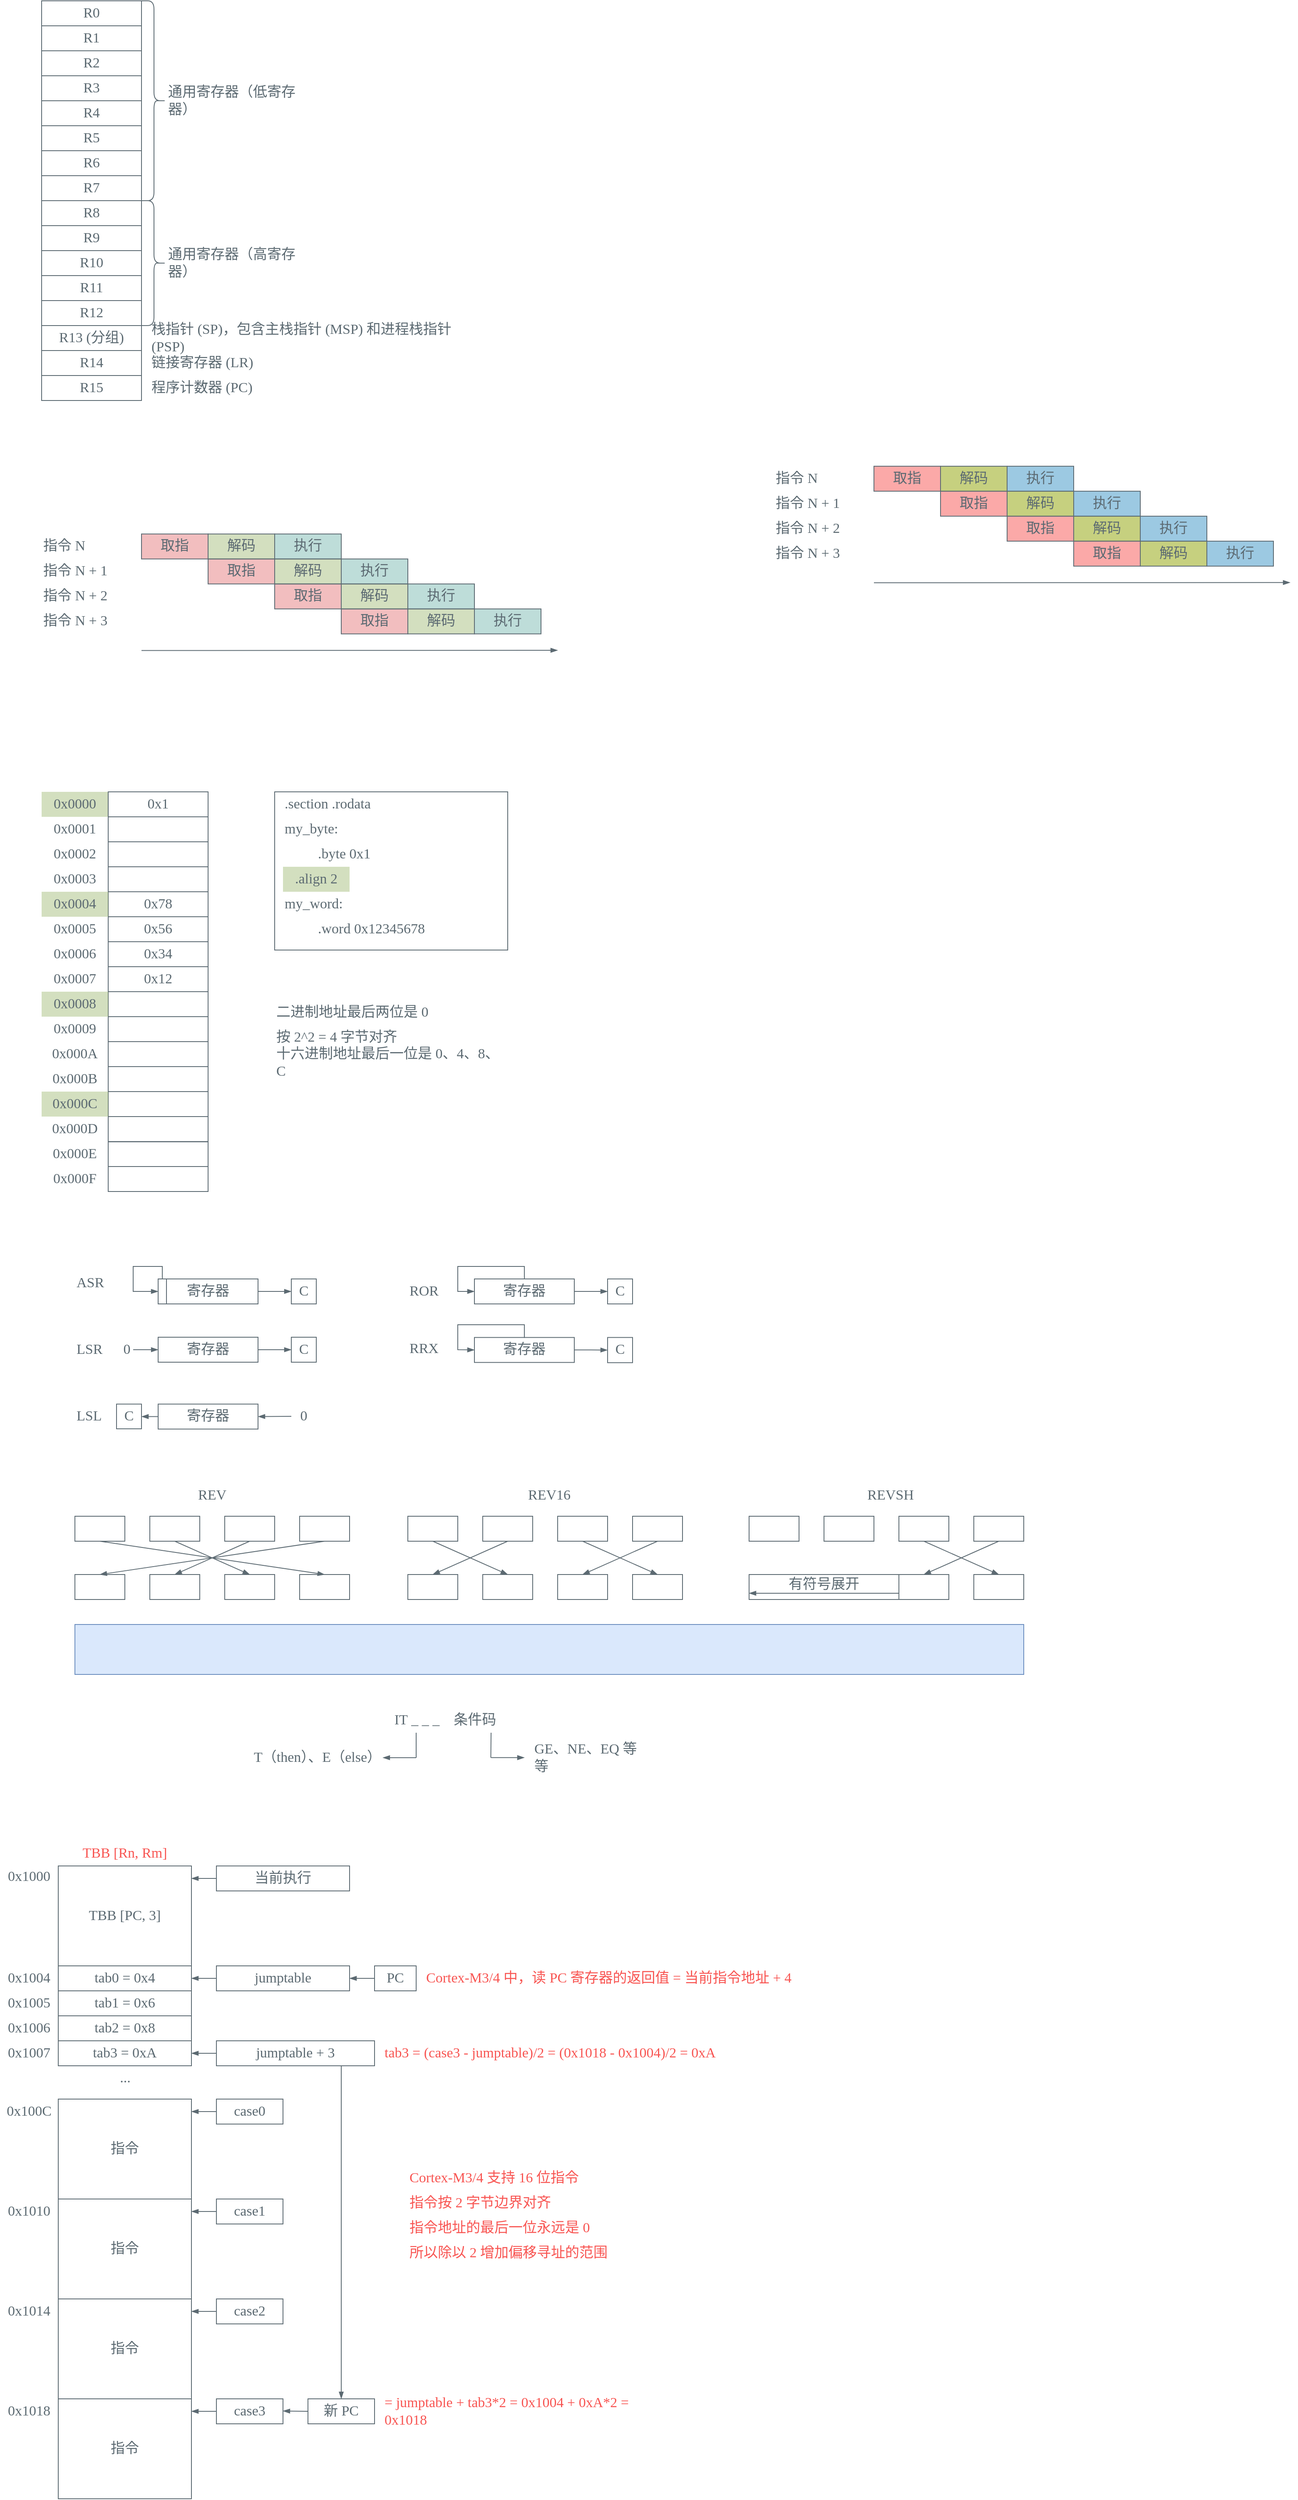 <mxfile version="28.2.5">
  <diagram name="Page-1" id="5N1QG-RuHGxLHV1p5bVp">
    <mxGraphModel dx="1527" dy="1678" grid="1" gridSize="10" guides="1" tooltips="1" connect="1" arrows="1" fold="1" page="1" pageScale="1" pageWidth="850" pageHeight="1100" math="0" shadow="0">
      <root>
        <mxCell id="0" />
        <mxCell id="1" parent="0" />
        <mxCell id="a9sZFl5pfDBcxFaW0_tR-1" value="&lt;font style=&quot;color: light-dark(rgb(92, 106, 114), rgb(211, 198, 170));&quot;&gt;R0&lt;/font&gt;" style="rounded=0;whiteSpace=wrap;html=1;strokeWidth=1;fillColor=none;strokeColor=light-dark(#5C6A72,#D3C6AA);fontColor=light-dark(#5C6A72,#FDF6E3);fillOpacity=50;fontFamily=LXGW WenKai Mono;fontSize=17;" parent="1" vertex="1">
          <mxGeometry x="1720" y="40" width="120" height="30" as="geometry" />
        </mxCell>
        <mxCell id="a9sZFl5pfDBcxFaW0_tR-2" value="&lt;font style=&quot;color: light-dark(rgb(92, 106, 114), rgb(211, 198, 170));&quot;&gt;R1&lt;/font&gt;" style="rounded=0;whiteSpace=wrap;html=1;strokeWidth=1;fillColor=none;strokeColor=light-dark(#5C6A72,#D3C6AA);fontColor=light-dark(#5C6A72,#FDF6E3);fillOpacity=50;fontFamily=LXGW WenKai Mono;fontSize=17;" parent="1" vertex="1">
          <mxGeometry x="1720" y="70" width="120" height="30" as="geometry" />
        </mxCell>
        <mxCell id="a9sZFl5pfDBcxFaW0_tR-3" value="&lt;font style=&quot;color: light-dark(rgb(92, 106, 114), rgb(211, 198, 170));&quot;&gt;R2&lt;/font&gt;" style="rounded=0;whiteSpace=wrap;html=1;strokeWidth=1;fillColor=none;strokeColor=light-dark(#5C6A72,#D3C6AA);fontColor=light-dark(#5C6A72,#FDF6E3);fillOpacity=50;fontFamily=LXGW WenKai Mono;fontSize=17;" parent="1" vertex="1">
          <mxGeometry x="1720" y="100" width="120" height="30" as="geometry" />
        </mxCell>
        <mxCell id="a9sZFl5pfDBcxFaW0_tR-4" value="&lt;font style=&quot;color: light-dark(rgb(92, 106, 114), rgb(211, 198, 170));&quot;&gt;R3&lt;/font&gt;" style="rounded=0;whiteSpace=wrap;html=1;strokeWidth=1;fillColor=none;strokeColor=light-dark(#5C6A72,#D3C6AA);fontColor=light-dark(#5C6A72,#FDF6E3);fillOpacity=50;fontFamily=LXGW WenKai Mono;fontSize=17;" parent="1" vertex="1">
          <mxGeometry x="1720" y="130" width="120" height="30" as="geometry" />
        </mxCell>
        <mxCell id="a9sZFl5pfDBcxFaW0_tR-5" value="&lt;font style=&quot;color: light-dark(rgb(92, 106, 114), rgb(211, 198, 170));&quot;&gt;R4&lt;/font&gt;" style="rounded=0;whiteSpace=wrap;html=1;strokeWidth=1;fillColor=none;strokeColor=light-dark(#5C6A72,#D3C6AA);fontColor=light-dark(#5C6A72,#FDF6E3);fillOpacity=50;fontFamily=LXGW WenKai Mono;fontSize=17;" parent="1" vertex="1">
          <mxGeometry x="1720" y="160" width="120" height="30" as="geometry" />
        </mxCell>
        <mxCell id="a9sZFl5pfDBcxFaW0_tR-6" value="&lt;font style=&quot;color: light-dark(rgb(92, 106, 114), rgb(211, 198, 170));&quot;&gt;R5&lt;/font&gt;" style="rounded=0;whiteSpace=wrap;html=1;strokeWidth=1;fillColor=none;strokeColor=light-dark(#5C6A72,#D3C6AA);fontColor=light-dark(#5C6A72,#FDF6E3);fillOpacity=50;fontFamily=LXGW WenKai Mono;fontSize=17;" parent="1" vertex="1">
          <mxGeometry x="1720" y="190" width="120" height="30" as="geometry" />
        </mxCell>
        <mxCell id="a9sZFl5pfDBcxFaW0_tR-7" value="&lt;font style=&quot;color: light-dark(rgb(92, 106, 114), rgb(211, 198, 170));&quot;&gt;R6&lt;/font&gt;" style="rounded=0;whiteSpace=wrap;html=1;strokeWidth=1;fillColor=none;strokeColor=light-dark(#5C6A72,#D3C6AA);fontColor=light-dark(#5C6A72,#FDF6E3);fillOpacity=50;fontFamily=LXGW WenKai Mono;fontSize=17;" parent="1" vertex="1">
          <mxGeometry x="1720" y="220" width="120" height="30" as="geometry" />
        </mxCell>
        <mxCell id="a9sZFl5pfDBcxFaW0_tR-8" value="&lt;font style=&quot;color: light-dark(rgb(92, 106, 114), rgb(211, 198, 170));&quot;&gt;R7&lt;/font&gt;" style="rounded=0;whiteSpace=wrap;html=1;strokeWidth=1;fillColor=none;strokeColor=light-dark(#5C6A72,#D3C6AA);fontColor=light-dark(#5C6A72,#FDF6E3);fillOpacity=50;fontFamily=LXGW WenKai Mono;fontSize=17;" parent="1" vertex="1">
          <mxGeometry x="1720" y="250" width="120" height="30" as="geometry" />
        </mxCell>
        <mxCell id="a9sZFl5pfDBcxFaW0_tR-9" value="&lt;font style=&quot;color: light-dark(rgb(92, 106, 114), rgb(211, 198, 170));&quot;&gt;R8&lt;/font&gt;" style="rounded=0;whiteSpace=wrap;html=1;strokeWidth=1;fillColor=none;strokeColor=light-dark(#5C6A72,#D3C6AA);fontColor=light-dark(#5C6A72,#FDF6E3);fillOpacity=50;fontFamily=LXGW WenKai Mono;fontSize=17;" parent="1" vertex="1">
          <mxGeometry x="1720" y="280" width="120" height="30" as="geometry" />
        </mxCell>
        <mxCell id="a9sZFl5pfDBcxFaW0_tR-10" value="&lt;font style=&quot;color: light-dark(rgb(92, 106, 114), rgb(211, 198, 170));&quot;&gt;R9&lt;/font&gt;" style="rounded=0;whiteSpace=wrap;html=1;strokeWidth=1;fillColor=none;strokeColor=light-dark(#5C6A72,#D3C6AA);fontColor=light-dark(#5C6A72,#FDF6E3);fillOpacity=50;fontFamily=LXGW WenKai Mono;fontSize=17;" parent="1" vertex="1">
          <mxGeometry x="1720" y="310" width="120" height="30" as="geometry" />
        </mxCell>
        <mxCell id="a9sZFl5pfDBcxFaW0_tR-11" value="&lt;font style=&quot;color: light-dark(rgb(92, 106, 114), rgb(211, 198, 170));&quot;&gt;R10&lt;/font&gt;" style="rounded=0;whiteSpace=wrap;html=1;strokeWidth=1;fillColor=none;strokeColor=light-dark(#5C6A72,#D3C6AA);fontColor=light-dark(#5C6A72,#FDF6E3);fillOpacity=50;fontFamily=LXGW WenKai Mono;fontSize=17;" parent="1" vertex="1">
          <mxGeometry x="1720" y="340" width="120" height="30" as="geometry" />
        </mxCell>
        <mxCell id="a9sZFl5pfDBcxFaW0_tR-12" value="&lt;font style=&quot;color: light-dark(rgb(92, 106, 114), rgb(211, 198, 170));&quot;&gt;R11&lt;/font&gt;" style="rounded=0;whiteSpace=wrap;html=1;strokeWidth=1;fillColor=none;strokeColor=light-dark(#5C6A72,#D3C6AA);fontColor=light-dark(#5C6A72,#FDF6E3);fillOpacity=50;fontFamily=LXGW WenKai Mono;fontSize=17;" parent="1" vertex="1">
          <mxGeometry x="1720" y="370" width="120" height="30" as="geometry" />
        </mxCell>
        <mxCell id="a9sZFl5pfDBcxFaW0_tR-13" value="&lt;font style=&quot;color: light-dark(rgb(92, 106, 114), rgb(211, 198, 170));&quot;&gt;R12&lt;/font&gt;" style="rounded=0;whiteSpace=wrap;html=1;strokeWidth=1;fillColor=none;strokeColor=light-dark(#5C6A72,#D3C6AA);fontColor=light-dark(#5C6A72,#FDF6E3);fillOpacity=50;fontFamily=LXGW WenKai Mono;fontSize=17;" parent="1" vertex="1">
          <mxGeometry x="1720" y="400" width="120" height="30" as="geometry" />
        </mxCell>
        <mxCell id="a9sZFl5pfDBcxFaW0_tR-14" value="&lt;font style=&quot;color: light-dark(rgb(92, 106, 114), rgb(211, 198, 170));&quot;&gt;R13 (分组)&lt;/font&gt;" style="rounded=0;whiteSpace=wrap;html=1;strokeWidth=1;fillColor=none;strokeColor=light-dark(#5C6A72,#D3C6AA);fontColor=light-dark(#5C6A72,#FDF6E3);fillOpacity=50;fontFamily=LXGW WenKai Mono;fontSize=17;" parent="1" vertex="1">
          <mxGeometry x="1720" y="430" width="120" height="30" as="geometry" />
        </mxCell>
        <mxCell id="a9sZFl5pfDBcxFaW0_tR-15" value="&lt;font style=&quot;color: light-dark(rgb(92, 106, 114), rgb(211, 198, 170));&quot;&gt;R14&lt;/font&gt;" style="rounded=0;whiteSpace=wrap;html=1;strokeWidth=1;fillColor=none;strokeColor=light-dark(#5C6A72,#D3C6AA);fontColor=light-dark(#5C6A72,#FDF6E3);fillOpacity=50;fontFamily=LXGW WenKai Mono;fontSize=17;" parent="1" vertex="1">
          <mxGeometry x="1720" y="460" width="120" height="30" as="geometry" />
        </mxCell>
        <mxCell id="a9sZFl5pfDBcxFaW0_tR-16" value="&lt;font style=&quot;color: light-dark(rgb(92, 106, 114), rgb(211, 198, 170));&quot;&gt;R15&lt;/font&gt;" style="rounded=0;whiteSpace=wrap;html=1;strokeWidth=1;fillColor=none;strokeColor=light-dark(#5C6A72,#D3C6AA);fontColor=light-dark(#5C6A72,#FDF6E3);fillOpacity=50;fontFamily=LXGW WenKai Mono;fontSize=17;" parent="1" vertex="1">
          <mxGeometry x="1720" y="490" width="120" height="30" as="geometry" />
        </mxCell>
        <mxCell id="a9sZFl5pfDBcxFaW0_tR-17" value="" style="shape=curlyBracket;whiteSpace=wrap;html=1;rounded=1;flipH=1;labelPosition=right;verticalLabelPosition=middle;align=left;verticalAlign=middle;strokeColor=light-dark(#5C6A72,#D3C6AA);fontColor=light-dark(#5C6A72,#FDF6E3);fontFamily=LXGW WenKai Mono;fillColor=none;fontSize=17;" parent="1" vertex="1">
          <mxGeometry x="1840" y="40" width="30" height="240" as="geometry" />
        </mxCell>
        <mxCell id="a9sZFl5pfDBcxFaW0_tR-18" value="" style="shape=curlyBracket;whiteSpace=wrap;html=1;rounded=1;flipH=1;labelPosition=right;verticalLabelPosition=middle;align=left;verticalAlign=middle;strokeColor=light-dark(#5C6A72,#D3C6AA);fontColor=light-dark(#5C6A72,#FDF6E3);fontFamily=LXGW WenKai Mono;fillColor=none;fontSize=17;" parent="1" vertex="1">
          <mxGeometry x="1840" y="280" width="30" height="150" as="geometry" />
        </mxCell>
        <mxCell id="a9sZFl5pfDBcxFaW0_tR-19" value="&lt;span style=&quot;text-wrap-mode: nowrap;&quot;&gt;&lt;font style=&quot;color: light-dark(rgb(92, 106, 114), rgb(211, 198, 170));&quot;&gt;程序计数器 (PC)&lt;/font&gt;&lt;/span&gt;" style="rounded=0;whiteSpace=wrap;html=1;strokeWidth=1;fillColor=none;strokeColor=none;fontColor=light-dark(#5C6A72,#FDF6E3);fillOpacity=50;fontFamily=LXGW WenKai Mono;align=left;fontSize=17;" parent="1" vertex="1">
          <mxGeometry x="1850" y="495" width="150" height="20" as="geometry" />
        </mxCell>
        <mxCell id="a9sZFl5pfDBcxFaW0_tR-20" value="&lt;span style=&quot;text-wrap-mode: nowrap;&quot;&gt;&lt;font style=&quot;color: light-dark(rgb(92, 106, 114), rgb(211, 198, 170));&quot;&gt;链接寄存器 (LR)&lt;/font&gt;&lt;/span&gt;" style="rounded=0;whiteSpace=wrap;html=1;strokeWidth=1;fillColor=none;strokeColor=none;fontColor=light-dark(#5C6A72,#FDF6E3);fillOpacity=50;fontFamily=LXGW WenKai Mono;align=left;fontSize=17;" parent="1" vertex="1">
          <mxGeometry x="1850" y="465" width="150" height="20" as="geometry" />
        </mxCell>
        <mxCell id="a9sZFl5pfDBcxFaW0_tR-21" value="&lt;span style=&quot;text-wrap-mode: nowrap;&quot;&gt;&lt;font style=&quot;color: light-dark(rgb(92, 106, 114), rgb(211, 198, 170));&quot;&gt;栈指针 (SP)，包含主栈指针 (MSP) 和进程栈指针 (PSP)&lt;/font&gt;&lt;/span&gt;" style="rounded=0;whiteSpace=wrap;html=1;strokeWidth=1;fillColor=none;strokeColor=none;fontColor=light-dark(#5C6A72,#FDF6E3);fillOpacity=50;fontFamily=LXGW WenKai Mono;align=left;fontSize=17;" parent="1" vertex="1">
          <mxGeometry x="1850" y="435" width="400" height="20" as="geometry" />
        </mxCell>
        <mxCell id="a9sZFl5pfDBcxFaW0_tR-22" value="&lt;span style=&quot;text-wrap-mode: nowrap;&quot;&gt;&lt;font style=&quot;color: light-dark(rgb(92, 106, 114), rgb(211, 198, 170));&quot;&gt;通用寄存器（高寄存器）&lt;/font&gt;&lt;/span&gt;" style="rounded=0;whiteSpace=wrap;html=1;strokeWidth=1;fillColor=none;strokeColor=none;fontColor=light-dark(#5C6A72,#FDF6E3);fillOpacity=50;fontFamily=LXGW WenKai Mono;align=left;fontSize=17;" parent="1" vertex="1">
          <mxGeometry x="1870" y="345" width="170" height="20" as="geometry" />
        </mxCell>
        <mxCell id="a9sZFl5pfDBcxFaW0_tR-23" value="&lt;span style=&quot;text-wrap-mode: nowrap;&quot;&gt;&lt;font style=&quot;color: light-dark(rgb(92, 106, 114), rgb(211, 198, 170));&quot;&gt;通用寄存器（低寄存器）&lt;/font&gt;&lt;/span&gt;" style="rounded=0;whiteSpace=wrap;html=1;strokeWidth=1;fillColor=none;strokeColor=none;fontColor=light-dark(#5C6A72,#FDF6E3);fillOpacity=50;fontFamily=LXGW WenKai Mono;align=left;fontSize=17;" parent="1" vertex="1">
          <mxGeometry x="1870" y="150" width="170" height="20" as="geometry" />
        </mxCell>
        <mxCell id="a9sZFl5pfDBcxFaW0_tR-33" value="&lt;font style=&quot;color: light-dark(rgb(92, 106, 114), rgb(211, 198, 170));&quot;&gt;取指&lt;/font&gt;" style="rounded=0;whiteSpace=wrap;html=1;strokeWidth=1;fillColor=light-dark(#E67E80,#E67E80);strokeColor=light-dark(#5C6A72,#D3C6AA);perimeterSpacing=0;glass=0;shadow=0;fillStyle=solid;fillOpacity=50;fontColor=light-dark(#5C6A72,#D3C6AA);fontFamily=LXGW WenKai Mono;fontSize=17;" parent="1" vertex="1">
          <mxGeometry x="2080" y="770.3" width="80" height="30" as="geometry" />
        </mxCell>
        <mxCell id="a9sZFl5pfDBcxFaW0_tR-34" value="&lt;font style=&quot;color: light-dark(rgb(92, 106, 114), rgb(211, 198, 170));&quot;&gt;执行&lt;/font&gt;" style="rounded=0;whiteSpace=wrap;html=1;strokeWidth=1;fillColor=light-dark(#7FBBB3,#7FBBB3);strokeColor=light-dark(#5C6A72,#D3C6AA);fontColor=light-dark(#5C6A72,#D3C6AA);fillOpacity=50;fontFamily=LXGW WenKai Mono;fontSize=17;" parent="1" vertex="1">
          <mxGeometry x="2240" y="770.3" width="80" height="30" as="geometry" />
        </mxCell>
        <mxCell id="a9sZFl5pfDBcxFaW0_tR-35" value="&lt;font style=&quot;color: light-dark(rgb(92, 106, 114), rgb(211, 198, 170));&quot;&gt;解码&lt;/font&gt;" style="rounded=0;whiteSpace=wrap;html=1;strokeWidth=1;fillColor=light-dark(#A7C080,#A7C080);strokeColor=light-dark(#5C6A72,#D3C6AA);fontColor=light-dark(#5C6A72,#D3C6AA);fillOpacity=50;fontFamily=LXGW WenKai Mono;fontSize=17;" parent="1" vertex="1">
          <mxGeometry x="2160" y="770.3" width="80" height="30" as="geometry" />
        </mxCell>
        <mxCell id="a9sZFl5pfDBcxFaW0_tR-36" value="" style="endArrow=blockThin;html=1;rounded=0;endFill=1;strokeColor=light-dark(#5C6A72,#D3C6AA);fontSize=17;fontFamily=LXGW WenKai Mono;fontColor=light-dark(#5C6A72,#D3C6AA);" parent="1" edge="1">
          <mxGeometry width="50" height="50" relative="1" as="geometry">
            <mxPoint x="1840" y="820.3" as="sourcePoint" />
            <mxPoint x="2340" y="820" as="targetPoint" />
          </mxGeometry>
        </mxCell>
        <mxCell id="a9sZFl5pfDBcxFaW0_tR-37" value="&lt;span style=&quot;text-align: center; text-wrap-mode: nowrap;&quot;&gt;&lt;font style=&quot;color: light-dark(rgb(92, 106, 114), rgb(211, 198, 170));&quot;&gt;指令 N&lt;/font&gt;&lt;/span&gt;" style="rounded=0;whiteSpace=wrap;html=1;strokeWidth=1;fillColor=none;strokeColor=none;fontColor=light-dark(#5C6A72,#D3C6AA);fillOpacity=50;fontFamily=LXGW WenKai Mono;align=left;fontSize=17;" parent="1" vertex="1">
          <mxGeometry x="1720" y="680.6" width="80" height="29.7" as="geometry" />
        </mxCell>
        <mxCell id="a9sZFl5pfDBcxFaW0_tR-38" value="&lt;span style=&quot;text-align: center; text-wrap-mode: nowrap;&quot;&gt;&lt;font style=&quot;color: light-dark(rgb(92, 106, 114), rgb(211, 198, 170));&quot;&gt;指令 N + 1&lt;/font&gt;&lt;/span&gt;" style="rounded=0;whiteSpace=wrap;html=1;strokeWidth=1;fillColor=none;strokeColor=none;fontColor=light-dark(#5C6A72,#D3C6AA);fillOpacity=50;fontFamily=LXGW WenKai Mono;align=left;fontSize=17;" parent="1" vertex="1">
          <mxGeometry x="1720" y="710.6" width="80" height="29.7" as="geometry" />
        </mxCell>
        <mxCell id="a9sZFl5pfDBcxFaW0_tR-39" value="&lt;span style=&quot;text-align: center; text-wrap-mode: nowrap;&quot;&gt;&lt;font style=&quot;color: light-dark(rgb(92, 106, 114), rgb(211, 198, 170));&quot;&gt;指令 N + 2&lt;/font&gt;&lt;/span&gt;" style="rounded=0;whiteSpace=wrap;html=1;strokeWidth=1;fillColor=none;strokeColor=none;fontColor=light-dark(#5C6A72,#D3C6AA);fillOpacity=50;fontFamily=LXGW WenKai Mono;align=left;fontSize=17;" parent="1" vertex="1">
          <mxGeometry x="1720" y="740.6" width="80" height="29.7" as="geometry" />
        </mxCell>
        <mxCell id="a9sZFl5pfDBcxFaW0_tR-40" value="&lt;span style=&quot;text-align: center; text-wrap-mode: nowrap;&quot;&gt;&lt;font style=&quot;color: light-dark(rgb(92, 106, 114), rgb(211, 198, 170));&quot;&gt;指令 N + 3&lt;/font&gt;&lt;/span&gt;" style="rounded=0;whiteSpace=wrap;html=1;strokeWidth=1;fillColor=none;strokeColor=none;fontColor=light-dark(#5C6A72,#D3C6AA);fillOpacity=50;fontFamily=LXGW WenKai Mono;align=left;fontSize=17;" parent="1" vertex="1">
          <mxGeometry x="1720" y="770.3" width="80" height="30" as="geometry" />
        </mxCell>
        <mxCell id="a9sZFl5pfDBcxFaW0_tR-50" value="&lt;font style=&quot;color: light-dark(rgb(92, 106, 114), rgb(211, 198, 170));&quot;&gt;取指&lt;/font&gt;" style="rounded=0;whiteSpace=wrap;html=1;strokeWidth=1;fillColor=light-dark(#E67E80,#E67E80);strokeColor=light-dark(#5C6A72,#D3C6AA);perimeterSpacing=0;glass=0;shadow=0;fillStyle=solid;fillOpacity=50;fontColor=light-dark(#5C6A72,#D3C6AA);fontFamily=LXGW WenKai Mono;fontSize=17;" parent="1" vertex="1">
          <mxGeometry x="2000" y="740.3" width="80" height="30" as="geometry" />
        </mxCell>
        <mxCell id="a9sZFl5pfDBcxFaW0_tR-51" value="&lt;font style=&quot;color: light-dark(rgb(92, 106, 114), rgb(211, 198, 170));&quot;&gt;执行&lt;/font&gt;" style="rounded=0;whiteSpace=wrap;html=1;strokeWidth=1;fillColor=light-dark(#7FBBB3,#7FBBB3);strokeColor=light-dark(#5C6A72,#D3C6AA);fontColor=light-dark(#5C6A72,#D3C6AA);fillOpacity=50;fontFamily=LXGW WenKai Mono;fontSize=17;" parent="1" vertex="1">
          <mxGeometry x="2160" y="740.3" width="80" height="30" as="geometry" />
        </mxCell>
        <mxCell id="a9sZFl5pfDBcxFaW0_tR-52" value="&lt;font style=&quot;color: light-dark(rgb(92, 106, 114), rgb(211, 198, 170));&quot;&gt;解码&lt;/font&gt;" style="rounded=0;whiteSpace=wrap;html=1;strokeWidth=1;fillColor=light-dark(#A7C080,#A7C080);strokeColor=light-dark(#5C6A72,#D3C6AA);fontColor=light-dark(#5C6A72,#D3C6AA);fillOpacity=50;fontFamily=LXGW WenKai Mono;fontSize=17;" parent="1" vertex="1">
          <mxGeometry x="2080" y="740.3" width="80" height="30" as="geometry" />
        </mxCell>
        <mxCell id="a9sZFl5pfDBcxFaW0_tR-53" value="&lt;font style=&quot;color: light-dark(rgb(92, 106, 114), rgb(211, 198, 170));&quot;&gt;取指&lt;/font&gt;" style="rounded=0;whiteSpace=wrap;html=1;strokeWidth=1;fillColor=light-dark(#E67E80,#E67E80);strokeColor=light-dark(#5C6A72,#D3C6AA);perimeterSpacing=0;glass=0;shadow=0;fillStyle=solid;fillOpacity=50;fontColor=light-dark(#5C6A72,#D3C6AA);fontFamily=LXGW WenKai Mono;fontSize=17;" parent="1" vertex="1">
          <mxGeometry x="1920" y="710.3" width="80" height="30" as="geometry" />
        </mxCell>
        <mxCell id="a9sZFl5pfDBcxFaW0_tR-54" value="&lt;font style=&quot;color: light-dark(rgb(92, 106, 114), rgb(211, 198, 170));&quot;&gt;执行&lt;/font&gt;" style="rounded=0;whiteSpace=wrap;html=1;strokeWidth=1;fillColor=light-dark(#7FBBB3,#7FBBB3);strokeColor=light-dark(#5C6A72,#D3C6AA);fontColor=light-dark(#5C6A72,#D3C6AA);fillOpacity=50;fontFamily=LXGW WenKai Mono;fontSize=17;" parent="1" vertex="1">
          <mxGeometry x="2080" y="710.3" width="80" height="30" as="geometry" />
        </mxCell>
        <mxCell id="a9sZFl5pfDBcxFaW0_tR-55" value="&lt;font style=&quot;color: light-dark(rgb(92, 106, 114), rgb(211, 198, 170));&quot;&gt;解码&lt;/font&gt;" style="rounded=0;whiteSpace=wrap;html=1;strokeWidth=1;fillColor=light-dark(#A7C080,#A7C080);strokeColor=light-dark(#5C6A72,#D3C6AA);fontColor=light-dark(#5C6A72,#D3C6AA);fillOpacity=50;fontFamily=LXGW WenKai Mono;fontSize=17;" parent="1" vertex="1">
          <mxGeometry x="2000" y="710.3" width="80" height="30" as="geometry" />
        </mxCell>
        <mxCell id="a9sZFl5pfDBcxFaW0_tR-56" value="&lt;font style=&quot;color: light-dark(rgb(92, 106, 114), rgb(211, 198, 170));&quot;&gt;取指&lt;/font&gt;" style="rounded=0;whiteSpace=wrap;html=1;strokeWidth=1;fillColor=light-dark(#E67E80,#E67E80);strokeColor=light-dark(#5C6A72,#D3C6AA);perimeterSpacing=0;glass=0;shadow=0;fillStyle=solid;fillOpacity=50;fontColor=light-dark(#5C6A72,#D3C6AA);fontFamily=LXGW WenKai Mono;fontSize=17;" parent="1" vertex="1">
          <mxGeometry x="1840" y="680.3" width="80" height="30" as="geometry" />
        </mxCell>
        <mxCell id="a9sZFl5pfDBcxFaW0_tR-57" value="&lt;font style=&quot;color: light-dark(rgb(92, 106, 114), rgb(211, 198, 170));&quot;&gt;执行&lt;/font&gt;" style="rounded=0;whiteSpace=wrap;html=1;strokeWidth=1;fillColor=light-dark(#7FBBB3,#7FBBB3);strokeColor=light-dark(#5C6A72,#D3C6AA);fontColor=light-dark(#5C6A72,#D3C6AA);fillOpacity=50;fontFamily=LXGW WenKai Mono;fontSize=17;" parent="1" vertex="1">
          <mxGeometry x="2000" y="680.3" width="80" height="30" as="geometry" />
        </mxCell>
        <mxCell id="a9sZFl5pfDBcxFaW0_tR-58" value="&lt;font style=&quot;color: light-dark(rgb(92, 106, 114), rgb(211, 198, 170));&quot;&gt;解码&lt;/font&gt;" style="rounded=0;whiteSpace=wrap;html=1;strokeWidth=1;fillColor=light-dark(#A7C080,#A7C080);strokeColor=light-dark(#5C6A72,#D3C6AA);fontColor=light-dark(#5C6A72,#D3C6AA);fillOpacity=50;fontFamily=LXGW WenKai Mono;fontSize=17;" parent="1" vertex="1">
          <mxGeometry x="1920" y="680.3" width="80" height="30" as="geometry" />
        </mxCell>
        <mxCell id="a9sZFl5pfDBcxFaW0_tR-59" value="" style="rounded=0;whiteSpace=wrap;html=1;strokeWidth=1;fillColor=none;strokeColor=light-dark(#5C6A72,#D3C6AA);fontColor=light-dark(#5C6A72,#D3C6AA);fillOpacity=50;labelBackgroundColor=none;fontFamily=LXGW WenKai Mono;fontSize=17;" parent="1" vertex="1">
          <mxGeometry x="2000" y="990" width="280" height="190" as="geometry" />
        </mxCell>
        <mxCell id="a9sZFl5pfDBcxFaW0_tR-60" value="&lt;span style=&quot;text-wrap-mode: nowrap;&quot;&gt;&lt;font style=&quot;color: light-dark(rgb(92, 106, 114), rgb(211, 198, 170));&quot;&gt;0x0000&lt;/font&gt;&lt;/span&gt;" style="rounded=0;whiteSpace=wrap;html=1;strokeWidth=1;fillColor=light-dark(#A7C080,#A7C080);strokeColor=none;fontColor=light-dark(#5C6A72,#D3C6AA);fillOpacity=50;labelBackgroundColor=none;fontFamily=LXGW WenKai Mono;fontSize=17;" parent="1" vertex="1">
          <mxGeometry x="1720" y="990" width="80" height="30" as="geometry" />
        </mxCell>
        <mxCell id="a9sZFl5pfDBcxFaW0_tR-61" value="&lt;font style=&quot;color: light-dark(rgb(92, 106, 114), rgb(211, 198, 170));&quot;&gt;0x1&lt;/font&gt;" style="rounded=0;whiteSpace=wrap;html=1;strokeWidth=1;fillColor=none;strokeColor=light-dark(#5C6A72,#D3C6AA);fontColor=light-dark(#5C6A72,#D3C6AA);fillOpacity=50;labelBackgroundColor=none;fontFamily=LXGW WenKai Mono;fontSize=17;" parent="1" vertex="1">
          <mxGeometry x="1800" y="990" width="120" height="30" as="geometry" />
        </mxCell>
        <mxCell id="a9sZFl5pfDBcxFaW0_tR-62" value="" style="rounded=0;whiteSpace=wrap;html=1;strokeWidth=1;fillColor=none;strokeColor=light-dark(#5C6A72,#D3C6AA);fontColor=light-dark(#5C6A72,#D3C6AA);fillOpacity=50;labelBackgroundColor=none;fontFamily=LXGW WenKai Mono;fontSize=17;" parent="1" vertex="1">
          <mxGeometry x="1800" y="1020" width="120" height="30" as="geometry" />
        </mxCell>
        <mxCell id="a9sZFl5pfDBcxFaW0_tR-63" value="" style="rounded=0;whiteSpace=wrap;html=1;strokeWidth=1;fillColor=none;strokeColor=light-dark(#5C6A72,#D3C6AA);fontColor=light-dark(#5C6A72,#D3C6AA);fillOpacity=50;labelBackgroundColor=none;fontFamily=LXGW WenKai Mono;fontSize=17;" parent="1" vertex="1">
          <mxGeometry x="1800" y="1050" width="120" height="30" as="geometry" />
        </mxCell>
        <mxCell id="a9sZFl5pfDBcxFaW0_tR-64" value="" style="rounded=0;whiteSpace=wrap;html=1;strokeWidth=1;fillColor=none;strokeColor=light-dark(#5C6A72,#D3C6AA);fontColor=light-dark(#5C6A72,#D3C6AA);fillOpacity=50;labelBackgroundColor=none;fontFamily=LXGW WenKai Mono;fontSize=17;" parent="1" vertex="1">
          <mxGeometry x="1800" y="1080" width="120" height="30" as="geometry" />
        </mxCell>
        <mxCell id="a9sZFl5pfDBcxFaW0_tR-65" value="&lt;font style=&quot;color: light-dark(rgb(92, 106, 114), rgb(211, 198, 170));&quot;&gt;0x78&lt;/font&gt;" style="rounded=0;whiteSpace=wrap;html=1;strokeWidth=1;fillColor=none;strokeColor=light-dark(#5C6A72,#D3C6AA);fontColor=light-dark(#5C6A72,#D3C6AA);fillOpacity=50;labelBackgroundColor=none;fontFamily=LXGW WenKai Mono;fontSize=17;" parent="1" vertex="1">
          <mxGeometry x="1800" y="1110" width="120" height="30" as="geometry" />
        </mxCell>
        <mxCell id="a9sZFl5pfDBcxFaW0_tR-66" value="&lt;font style=&quot;color: light-dark(rgb(92, 106, 114), rgb(211, 198, 170));&quot;&gt;0x56&lt;/font&gt;" style="rounded=0;whiteSpace=wrap;html=1;strokeWidth=1;fillColor=none;strokeColor=light-dark(#5C6A72,#D3C6AA);fontColor=light-dark(#5C6A72,#D3C6AA);fillOpacity=50;labelBackgroundColor=none;fontFamily=LXGW WenKai Mono;fontSize=17;" parent="1" vertex="1">
          <mxGeometry x="1800" y="1140" width="120" height="30" as="geometry" />
        </mxCell>
        <mxCell id="a9sZFl5pfDBcxFaW0_tR-67" value="&lt;font style=&quot;color: light-dark(rgb(92, 106, 114), rgb(211, 198, 170));&quot;&gt;0x34&lt;/font&gt;" style="rounded=0;whiteSpace=wrap;html=1;strokeWidth=1;fillColor=none;strokeColor=light-dark(#5C6A72,#D3C6AA);fontColor=light-dark(#5C6A72,#D3C6AA);fillOpacity=50;labelBackgroundColor=none;fontFamily=LXGW WenKai Mono;fontSize=17;" parent="1" vertex="1">
          <mxGeometry x="1800" y="1170" width="120" height="30" as="geometry" />
        </mxCell>
        <mxCell id="a9sZFl5pfDBcxFaW0_tR-68" value="&lt;font style=&quot;color: light-dark(rgb(92, 106, 114), rgb(211, 198, 170));&quot;&gt;0x12&lt;/font&gt;" style="rounded=0;whiteSpace=wrap;html=1;strokeWidth=1;fillColor=none;strokeColor=light-dark(#5C6A72,#D3C6AA);fontColor=light-dark(#5C6A72,#D3C6AA);fillOpacity=50;labelBackgroundColor=none;fontFamily=LXGW WenKai Mono;fontSize=17;" parent="1" vertex="1">
          <mxGeometry x="1800" y="1200" width="120" height="30" as="geometry" />
        </mxCell>
        <mxCell id="a9sZFl5pfDBcxFaW0_tR-69" value="" style="rounded=0;whiteSpace=wrap;html=1;strokeWidth=1;fillColor=none;strokeColor=light-dark(#5C6A72,#D3C6AA);fontColor=light-dark(#5C6A72,#D3C6AA);fillOpacity=50;labelBackgroundColor=none;fontFamily=LXGW WenKai Mono;fontSize=17;" parent="1" vertex="1">
          <mxGeometry x="1800" y="1230" width="120" height="30" as="geometry" />
        </mxCell>
        <mxCell id="a9sZFl5pfDBcxFaW0_tR-70" value="" style="rounded=0;whiteSpace=wrap;html=1;strokeWidth=1;fillColor=none;strokeColor=light-dark(#5C6A72,#D3C6AA);fontColor=light-dark(#5C6A72,#D3C6AA);fillOpacity=50;labelBackgroundColor=none;fontFamily=LXGW WenKai Mono;fontSize=17;" parent="1" vertex="1">
          <mxGeometry x="1800" y="1260" width="120" height="30" as="geometry" />
        </mxCell>
        <mxCell id="a9sZFl5pfDBcxFaW0_tR-71" value="" style="rounded=0;whiteSpace=wrap;html=1;strokeWidth=1;fillColor=none;strokeColor=light-dark(#5C6A72,#D3C6AA);fontColor=light-dark(#5C6A72,#D3C6AA);fillOpacity=50;labelBackgroundColor=none;fontFamily=LXGW WenKai Mono;fontSize=17;" parent="1" vertex="1">
          <mxGeometry x="1800" y="1290" width="120" height="30" as="geometry" />
        </mxCell>
        <mxCell id="a9sZFl5pfDBcxFaW0_tR-72" value="" style="rounded=0;whiteSpace=wrap;html=1;strokeWidth=1;fillColor=none;strokeColor=light-dark(#5C6A72,#D3C6AA);fontColor=light-dark(#5C6A72,#D3C6AA);fillOpacity=50;labelBackgroundColor=none;fontFamily=LXGW WenKai Mono;fontSize=17;" parent="1" vertex="1">
          <mxGeometry x="1800" y="1320" width="120" height="30" as="geometry" />
        </mxCell>
        <mxCell id="a9sZFl5pfDBcxFaW0_tR-73" value="" style="rounded=0;whiteSpace=wrap;html=1;strokeWidth=1;fillColor=none;strokeColor=light-dark(#5C6A72,#D3C6AA);fontColor=light-dark(#5C6A72,#D3C6AA);fillOpacity=50;labelBackgroundColor=none;fontFamily=LXGW WenKai Mono;fontSize=17;" parent="1" vertex="1">
          <mxGeometry x="1800" y="1350" width="120" height="30" as="geometry" />
        </mxCell>
        <mxCell id="a9sZFl5pfDBcxFaW0_tR-74" value="" style="rounded=0;whiteSpace=wrap;html=1;strokeWidth=1;fillColor=none;strokeColor=light-dark(#5C6A72,#D3C6AA);fontColor=light-dark(#5C6A72,#D3C6AA);fillOpacity=50;labelBackgroundColor=none;fontFamily=LXGW WenKai Mono;fontSize=17;" parent="1" vertex="1">
          <mxGeometry x="1800" y="1380" width="120" height="30" as="geometry" />
        </mxCell>
        <mxCell id="a9sZFl5pfDBcxFaW0_tR-75" value="" style="rounded=0;whiteSpace=wrap;html=1;strokeWidth=1;fillColor=none;strokeColor=light-dark(#5C6A72,#D3C6AA);fontColor=light-dark(#5C6A72,#D3C6AA);fillOpacity=50;labelBackgroundColor=none;fontFamily=LXGW WenKai Mono;fontSize=17;" parent="1" vertex="1">
          <mxGeometry x="1800" y="1410.3" width="120" height="29.7" as="geometry" />
        </mxCell>
        <mxCell id="a9sZFl5pfDBcxFaW0_tR-76" value="" style="rounded=0;whiteSpace=wrap;html=1;strokeWidth=1;fillColor=none;strokeColor=light-dark(#5C6A72,#D3C6AA);fontColor=light-dark(#5C6A72,#D3C6AA);fillOpacity=50;labelBackgroundColor=none;fontFamily=LXGW WenKai Mono;fontSize=17;" parent="1" vertex="1">
          <mxGeometry x="1800" y="1440" width="120" height="30" as="geometry" />
        </mxCell>
        <mxCell id="a9sZFl5pfDBcxFaW0_tR-77" value="&lt;span style=&quot;text-wrap-mode: nowrap;&quot;&gt;&lt;font style=&quot;color: light-dark(rgb(92, 106, 114), rgb(211, 198, 170));&quot;&gt;0x0001&lt;/font&gt;&lt;/span&gt;" style="rounded=0;whiteSpace=wrap;html=1;strokeWidth=1;fillColor=none;strokeColor=none;fontColor=light-dark(#5C6A72,#C1C1C1);fillOpacity=50;labelBackgroundColor=none;gradientColor=none;fontFamily=LXGW WenKai Mono;fontSize=17;" parent="1" vertex="1">
          <mxGeometry x="1720" y="1020" width="80" height="30" as="geometry" />
        </mxCell>
        <mxCell id="a9sZFl5pfDBcxFaW0_tR-78" value="&lt;span style=&quot;text-wrap-mode: nowrap;&quot;&gt;&lt;font style=&quot;color: light-dark(rgb(92, 106, 114), rgb(211, 198, 170));&quot;&gt;0x0002&lt;/font&gt;&lt;/span&gt;" style="rounded=0;whiteSpace=wrap;html=1;strokeWidth=1;fillColor=none;strokeColor=none;fontColor=light-dark(#5C6A72,#C1C1C1);fillOpacity=50;labelBackgroundColor=none;gradientColor=none;fontFamily=LXGW WenKai Mono;fontSize=17;" parent="1" vertex="1">
          <mxGeometry x="1720" y="1050" width="80" height="30" as="geometry" />
        </mxCell>
        <mxCell id="a9sZFl5pfDBcxFaW0_tR-79" value="&lt;span style=&quot;text-wrap-mode: nowrap;&quot;&gt;&lt;font style=&quot;color: light-dark(rgb(92, 106, 114), rgb(211, 198, 170));&quot;&gt;0x0003&lt;/font&gt;&lt;/span&gt;" style="rounded=0;whiteSpace=wrap;html=1;strokeWidth=1;fillColor=none;strokeColor=none;fontColor=light-dark(#5C6A72,#C1C1C1);fillOpacity=50;labelBackgroundColor=none;gradientColor=none;fontFamily=LXGW WenKai Mono;fontSize=17;" parent="1" vertex="1">
          <mxGeometry x="1720" y="1080" width="80" height="30" as="geometry" />
        </mxCell>
        <mxCell id="a9sZFl5pfDBcxFaW0_tR-80" value="&lt;span style=&quot;text-wrap-mode: nowrap;&quot;&gt;&lt;font style=&quot;color: light-dark(rgb(92, 106, 114), rgb(211, 198, 170));&quot;&gt;0x0004&lt;/font&gt;&lt;/span&gt;" style="rounded=0;whiteSpace=wrap;html=1;strokeWidth=1;fillColor=light-dark(#A7C080,#A7C080);strokeColor=none;fontColor=light-dark(#5C6A72,#D3C6AA);fillOpacity=50;labelBackgroundColor=none;fontFamily=LXGW WenKai Mono;fontSize=17;" parent="1" vertex="1">
          <mxGeometry x="1720" y="1110" width="80" height="30" as="geometry" />
        </mxCell>
        <mxCell id="a9sZFl5pfDBcxFaW0_tR-81" value="&lt;span style=&quot;text-wrap-mode: nowrap;&quot;&gt;&lt;font style=&quot;color: light-dark(rgb(92, 106, 114), rgb(211, 198, 170));&quot;&gt;0x0005&lt;/font&gt;&lt;/span&gt;" style="rounded=0;whiteSpace=wrap;html=1;strokeWidth=1;fillColor=none;strokeColor=none;fontColor=light-dark(#5C6A72,#C1C1C1);fillOpacity=50;labelBackgroundColor=none;gradientColor=none;fontFamily=LXGW WenKai Mono;fontSize=17;" parent="1" vertex="1">
          <mxGeometry x="1720" y="1140" width="80" height="30" as="geometry" />
        </mxCell>
        <mxCell id="a9sZFl5pfDBcxFaW0_tR-82" value="&lt;span style=&quot;text-wrap-mode: nowrap;&quot;&gt;&lt;font style=&quot;color: light-dark(rgb(92, 106, 114), rgb(211, 198, 170));&quot;&gt;0x0006&lt;/font&gt;&lt;/span&gt;" style="rounded=0;whiteSpace=wrap;html=1;strokeWidth=1;fillColor=none;strokeColor=none;fontColor=light-dark(#5C6A72,#C1C1C1);fillOpacity=50;labelBackgroundColor=none;gradientColor=none;fontFamily=LXGW WenKai Mono;fontSize=17;" parent="1" vertex="1">
          <mxGeometry x="1720" y="1170" width="80" height="30" as="geometry" />
        </mxCell>
        <mxCell id="a9sZFl5pfDBcxFaW0_tR-83" value="&lt;span style=&quot;text-wrap-mode: nowrap;&quot;&gt;&lt;font style=&quot;color: light-dark(rgb(92, 106, 114), rgb(211, 198, 170));&quot;&gt;0x0007&lt;/font&gt;&lt;/span&gt;" style="rounded=0;whiteSpace=wrap;html=1;strokeWidth=1;fillColor=none;strokeColor=none;fontColor=light-dark(#5C6A72,#C1C1C1);fillOpacity=50;labelBackgroundColor=none;gradientColor=none;fontFamily=LXGW WenKai Mono;fontSize=17;" parent="1" vertex="1">
          <mxGeometry x="1720" y="1200" width="80" height="30" as="geometry" />
        </mxCell>
        <mxCell id="a9sZFl5pfDBcxFaW0_tR-84" value="&lt;span style=&quot;text-wrap-mode: nowrap;&quot;&gt;&lt;font style=&quot;color: light-dark(rgb(92, 106, 114), rgb(211, 198, 170));&quot;&gt;0x0008&lt;/font&gt;&lt;/span&gt;" style="rounded=0;whiteSpace=wrap;html=1;strokeWidth=1;fillColor=light-dark(#A7C080,#A7C080);strokeColor=none;fontColor=light-dark(#5C6A72,#D3C6AA);fillOpacity=50;labelBackgroundColor=none;fontFamily=LXGW WenKai Mono;fontSize=17;" parent="1" vertex="1">
          <mxGeometry x="1720" y="1230" width="80" height="30" as="geometry" />
        </mxCell>
        <mxCell id="a9sZFl5pfDBcxFaW0_tR-85" value="&lt;span style=&quot;text-wrap-mode: nowrap;&quot;&gt;&lt;font style=&quot;color: light-dark(rgb(92, 106, 114), rgb(211, 198, 170));&quot;&gt;0x0009&lt;/font&gt;&lt;/span&gt;" style="rounded=0;whiteSpace=wrap;html=1;strokeWidth=1;fillColor=none;strokeColor=none;fontColor=light-dark(#5C6A72,#C1C1C1);fillOpacity=50;labelBackgroundColor=none;gradientColor=none;fontFamily=LXGW WenKai Mono;fontSize=17;" parent="1" vertex="1">
          <mxGeometry x="1720" y="1260" width="80" height="30" as="geometry" />
        </mxCell>
        <mxCell id="a9sZFl5pfDBcxFaW0_tR-86" value="&lt;span style=&quot;text-wrap-mode: nowrap;&quot;&gt;&lt;font style=&quot;color: light-dark(rgb(92, 106, 114), rgb(211, 198, 170));&quot;&gt;0x000A&lt;/font&gt;&lt;/span&gt;" style="rounded=0;whiteSpace=wrap;html=1;strokeWidth=1;fillColor=none;strokeColor=none;fontColor=light-dark(#5C6A72,#C1C1C1);fillOpacity=50;labelBackgroundColor=none;gradientColor=none;fontFamily=LXGW WenKai Mono;fontSize=17;" parent="1" vertex="1">
          <mxGeometry x="1720" y="1290" width="80" height="30" as="geometry" />
        </mxCell>
        <mxCell id="a9sZFl5pfDBcxFaW0_tR-87" value="&lt;span style=&quot;text-wrap-mode: nowrap;&quot;&gt;&lt;font style=&quot;color: light-dark(rgb(92, 106, 114), rgb(211, 198, 170));&quot;&gt;0x000B&lt;/font&gt;&lt;/span&gt;" style="rounded=0;whiteSpace=wrap;html=1;strokeWidth=1;fillColor=none;strokeColor=none;fontColor=light-dark(#5C6A72,#C1C1C1);fillOpacity=50;labelBackgroundColor=none;gradientColor=none;fontFamily=LXGW WenKai Mono;fontSize=17;" parent="1" vertex="1">
          <mxGeometry x="1720" y="1320" width="80" height="30" as="geometry" />
        </mxCell>
        <mxCell id="a9sZFl5pfDBcxFaW0_tR-88" value="&lt;span style=&quot;text-wrap-mode: nowrap;&quot;&gt;&lt;font style=&quot;color: light-dark(rgb(92, 106, 114), rgb(211, 198, 170));&quot;&gt;0x000C&lt;/font&gt;&lt;/span&gt;" style="rounded=0;whiteSpace=wrap;html=1;strokeWidth=1;fillColor=light-dark(#A7C080,#A7C080);strokeColor=none;fontColor=light-dark(#5C6A72,#D3C6AA);fillOpacity=50;labelBackgroundColor=none;fontFamily=LXGW WenKai Mono;fontSize=17;" parent="1" vertex="1">
          <mxGeometry x="1720" y="1350" width="80" height="30" as="geometry" />
        </mxCell>
        <mxCell id="a9sZFl5pfDBcxFaW0_tR-89" value="&lt;span style=&quot;text-wrap-mode: nowrap;&quot;&gt;&lt;font style=&quot;color: light-dark(rgb(92, 106, 114), rgb(211, 198, 170));&quot;&gt;0x000D&lt;/font&gt;&lt;/span&gt;" style="rounded=0;whiteSpace=wrap;html=1;strokeWidth=1;fillColor=none;strokeColor=none;fontColor=light-dark(#5C6A72,#C1C1C1);fillOpacity=50;labelBackgroundColor=none;gradientColor=none;fontFamily=LXGW WenKai Mono;fontSize=17;" parent="1" vertex="1">
          <mxGeometry x="1720" y="1380" width="80" height="30" as="geometry" />
        </mxCell>
        <mxCell id="a9sZFl5pfDBcxFaW0_tR-90" value="&lt;span style=&quot;text-wrap-mode: nowrap;&quot;&gt;&lt;font style=&quot;color: light-dark(rgb(92, 106, 114), rgb(211, 198, 170));&quot;&gt;0x000E&lt;/font&gt;&lt;/span&gt;" style="rounded=0;whiteSpace=wrap;html=1;strokeWidth=1;fillColor=none;strokeColor=none;fontColor=light-dark(#5C6A72,#C1C1C1);fillOpacity=50;labelBackgroundColor=none;gradientColor=none;fontFamily=LXGW WenKai Mono;fontSize=17;" parent="1" vertex="1">
          <mxGeometry x="1720" y="1410.3" width="80" height="29.7" as="geometry" />
        </mxCell>
        <mxCell id="a9sZFl5pfDBcxFaW0_tR-91" value="&lt;span style=&quot;text-wrap-mode: nowrap;&quot;&gt;&lt;font style=&quot;color: light-dark(rgb(92, 106, 114), rgb(211, 198, 170));&quot;&gt;0x000F&lt;/font&gt;&lt;/span&gt;" style="rounded=0;whiteSpace=wrap;html=1;strokeWidth=1;fillColor=none;strokeColor=none;fontColor=light-dark(#5C6A72,#C1C1C1);fillOpacity=50;labelBackgroundColor=none;gradientColor=none;fontFamily=LXGW WenKai Mono;fontSize=17;" parent="1" vertex="1">
          <mxGeometry x="1720" y="1440" width="80" height="30" as="geometry" />
        </mxCell>
        <mxCell id="a9sZFl5pfDBcxFaW0_tR-92" value="&lt;span style=&quot;text-wrap-mode: nowrap;&quot;&gt;&lt;font style=&quot;color: light-dark(rgb(92, 106, 114), rgb(211, 198, 170));&quot;&gt;按 2^2 = 4 字节对齐&lt;/font&gt;&lt;/span&gt;" style="rounded=0;whiteSpace=wrap;html=1;strokeWidth=1;fillColor=none;strokeColor=none;fontColor=light-dark(#5C6A72,#C1C1C1);fillOpacity=50;labelBackgroundColor=none;gradientColor=none;fontFamily=LXGW WenKai Mono;align=left;fontSize=17;" parent="1" vertex="1">
          <mxGeometry x="2000" y="1270" width="270" height="30" as="geometry" />
        </mxCell>
        <mxCell id="a9sZFl5pfDBcxFaW0_tR-93" value="&lt;span style=&quot;text-wrap-mode: nowrap;&quot;&gt;&lt;font style=&quot;color: light-dark(rgb(92, 106, 114), rgb(211, 198, 170));&quot;&gt;二进制地址最后两位是 0&lt;/font&gt;&lt;/span&gt;" style="rounded=0;whiteSpace=wrap;html=1;strokeWidth=1;fillColor=none;strokeColor=none;fontColor=light-dark(#5C6A72,#C1C1C1);fillOpacity=50;labelBackgroundColor=none;gradientColor=none;fontFamily=LXGW WenKai Mono;align=left;fontSize=17;" parent="1" vertex="1">
          <mxGeometry x="2000" y="1240" width="270" height="30" as="geometry" />
        </mxCell>
        <mxCell id="a9sZFl5pfDBcxFaW0_tR-94" value="&lt;span style=&quot;text-wrap-mode: nowrap;&quot;&gt;&lt;font style=&quot;color: light-dark(rgb(92, 106, 114), rgb(211, 198, 170));&quot;&gt;十六进制地址最后一位是 0、4、8、C&lt;/font&gt;&lt;/span&gt;" style="rounded=0;whiteSpace=wrap;html=1;strokeWidth=1;fillColor=none;strokeColor=none;fontColor=light-dark(#5C6A72,#C1C1C1);fillOpacity=50;labelBackgroundColor=none;gradientColor=none;fontFamily=LXGW WenKai Mono;align=left;fontSize=17;" parent="1" vertex="1">
          <mxGeometry x="2000" y="1300" width="280" height="30" as="geometry" />
        </mxCell>
        <mxCell id="a9sZFl5pfDBcxFaW0_tR-95" value="&lt;font style=&quot;color: light-dark(rgb(92, 106, 114), rgb(211, 198, 170));&quot;&gt;&lt;span class=&quot;token directive property&quot; style=&quot;text-wrap-mode: nowrap; background-color: transparent;&quot;&gt;.section&lt;/span&gt;&lt;span style=&quot;text-wrap-mode: nowrap; background-color: transparent;&quot;&gt;&amp;nbsp;.rodata&lt;/span&gt;&lt;/font&gt;" style="rounded=0;whiteSpace=wrap;html=1;strokeWidth=1;fillColor=none;strokeColor=none;fontColor=light-dark(#5C6A72,#C1C1C1);fillOpacity=50;labelBackgroundColor=none;gradientColor=none;fontFamily=LXGW WenKai Mono;align=left;fontSize=17;" parent="1" vertex="1">
          <mxGeometry x="2010" y="990" width="140" height="30" as="geometry" />
        </mxCell>
        <mxCell id="a9sZFl5pfDBcxFaW0_tR-96" value="&lt;span style=&quot;text-wrap-mode: nowrap;&quot;&gt;&lt;font style=&quot;color: light-dark(rgb(92, 106, 114), rgb(211, 198, 170));&quot;&gt;my_byte:&lt;/font&gt;&lt;/span&gt;" style="rounded=0;whiteSpace=wrap;html=1;strokeWidth=1;fillColor=none;strokeColor=none;fontColor=light-dark(#5C6A72,#C1C1C1);fillOpacity=50;labelBackgroundColor=none;gradientColor=none;fontFamily=LXGW WenKai Mono;align=left;fontSize=17;" parent="1" vertex="1">
          <mxGeometry x="2010" y="1020" width="140" height="30" as="geometry" />
        </mxCell>
        <mxCell id="a9sZFl5pfDBcxFaW0_tR-97" value="&lt;font style=&quot;color: light-dark(rgb(92, 106, 114), rgb(211, 198, 170));&quot;&gt;&lt;span style=&quot;text-wrap-mode: nowrap;&quot; class=&quot;na&quot;&gt;.byte&lt;/span&gt;&lt;span style=&quot;text-wrap-mode: nowrap;&quot;&gt;&amp;nbsp;0x&lt;/span&gt;&lt;span style=&quot;text-wrap-mode: nowrap;&quot; class=&quot;mi&quot;&gt;1&lt;/span&gt;&lt;/font&gt;" style="rounded=0;whiteSpace=wrap;html=1;strokeWidth=1;fillColor=none;strokeColor=none;fontColor=light-dark(#5C6A72,#C1C1C1);fillOpacity=50;labelBackgroundColor=none;gradientColor=none;fontFamily=LXGW WenKai Mono;align=left;fontSize=17;" parent="1" vertex="1">
          <mxGeometry x="2050" y="1050" width="100" height="30" as="geometry" />
        </mxCell>
        <mxCell id="a9sZFl5pfDBcxFaW0_tR-99" value="&lt;span style=&quot;text-wrap-mode: nowrap;&quot;&gt;&lt;font style=&quot;color: light-dark(rgb(92, 106, 114), rgb(211, 198, 170));&quot;&gt;my_word:&lt;/font&gt;&lt;/span&gt;" style="rounded=0;whiteSpace=wrap;html=1;strokeWidth=1;fillColor=none;strokeColor=none;fontColor=light-dark(#5C6A72,#C1C1C1);fillOpacity=50;labelBackgroundColor=none;gradientColor=none;fontFamily=LXGW WenKai Mono;align=left;fontSize=17;" parent="1" vertex="1">
          <mxGeometry x="2010" y="1110" width="110" height="30" as="geometry" />
        </mxCell>
        <mxCell id="a9sZFl5pfDBcxFaW0_tR-100" value="&lt;font style=&quot;color: light-dark(rgb(92, 106, 114), rgb(211, 198, 170));&quot;&gt;&lt;span style=&quot;text-wrap-mode: nowrap;&quot; class=&quot;na&quot;&gt;.word&lt;/span&gt;&lt;span style=&quot;text-wrap-mode: nowrap;&quot;&gt;&amp;nbsp;&lt;/span&gt;&lt;span style=&quot;text-wrap-mode: nowrap;&quot; class=&quot;mi&quot;&gt;0x12345678&lt;/span&gt;&lt;/font&gt;" style="rounded=0;whiteSpace=wrap;html=1;strokeWidth=1;fillColor=none;strokeColor=none;fontColor=light-dark(#5C6A72,#C1C1C1);fillOpacity=50;labelBackgroundColor=none;gradientColor=none;fontFamily=LXGW WenKai Mono;align=left;fontSize=17;" parent="1" vertex="1">
          <mxGeometry x="2050" y="1140" width="170" height="30" as="geometry" />
        </mxCell>
        <mxCell id="a9sZFl5pfDBcxFaW0_tR-101" style="edgeStyle=orthogonalEdgeStyle;rounded=0;orthogonalLoop=1;jettySize=auto;html=1;entryX=1;entryY=0.5;entryDx=0;entryDy=0;endArrow=blockThin;endFill=1;fontColor=#5C6A72;strokeColor=light-dark(#5C6A72,#D3C6AA);fontFamily=LXGW WenKai Mono;fontSize=17;fillColor=none;" parent="1" source="a9sZFl5pfDBcxFaW0_tR-102" target="a9sZFl5pfDBcxFaW0_tR-104" edge="1">
          <mxGeometry relative="1" as="geometry" />
        </mxCell>
        <mxCell id="a9sZFl5pfDBcxFaW0_tR-102" value="&lt;font style=&quot;color: light-dark(rgb(92, 106, 114), rgb(211, 198, 170));&quot;&gt;寄存器&lt;/font&gt;" style="rounded=0;whiteSpace=wrap;html=1;strokeWidth=1;fillColor=none;strokeColor=light-dark(#5C6A72,#D3C6AA);fontColor=light-dark(#5C6A72,#D3C6AA);fillOpacity=50;labelBackgroundColor=none;fontFamily=LXGW WenKai Mono;fontSize=17;" parent="1" vertex="1">
          <mxGeometry x="1860" y="1725.3" width="120" height="30" as="geometry" />
        </mxCell>
        <mxCell id="a9sZFl5pfDBcxFaW0_tR-103" value="" style="endArrow=blockThin;html=1;rounded=0;entryX=1;entryY=0.5;entryDx=0;entryDy=0;endFill=1;fontColor=#5C6A72;strokeColor=light-dark(#5C6A72,#D3C6AA);fontFamily=LXGW WenKai Mono;fontSize=17;fillColor=none;" parent="1" target="a9sZFl5pfDBcxFaW0_tR-102" edge="1">
          <mxGeometry width="50" height="50" relative="1" as="geometry">
            <mxPoint x="2020" y="1740" as="sourcePoint" />
            <mxPoint x="1800" y="1705.3" as="targetPoint" />
          </mxGeometry>
        </mxCell>
        <mxCell id="a9sZFl5pfDBcxFaW0_tR-104" value="&lt;font style=&quot;color: light-dark(rgb(92, 106, 114), rgb(211, 198, 170));&quot;&gt;C&lt;/font&gt;" style="rounded=0;whiteSpace=wrap;html=1;strokeWidth=1;fillColor=none;strokeColor=light-dark(#5C6A72,#D3C6AA);fontColor=light-dark(#5C6A72,#D3C6AA);fillOpacity=50;labelBackgroundColor=none;fontFamily=LXGW WenKai Mono;fontSize=17;" parent="1" vertex="1">
          <mxGeometry x="1810" y="1725.3" width="30" height="29.7" as="geometry" />
        </mxCell>
        <mxCell id="a9sZFl5pfDBcxFaW0_tR-105" style="edgeStyle=orthogonalEdgeStyle;rounded=0;orthogonalLoop=1;jettySize=auto;html=1;entryX=0;entryY=0.5;entryDx=0;entryDy=0;endArrow=blockThin;endFill=1;fontColor=#5C6A72;strokeColor=light-dark(#5C6A72,#D3C6AA);fontFamily=LXGW WenKai Mono;fontSize=17;fillColor=none;" parent="1" source="a9sZFl5pfDBcxFaW0_tR-106" target="a9sZFl5pfDBcxFaW0_tR-107" edge="1">
          <mxGeometry relative="1" as="geometry">
            <Array as="points">
              <mxPoint x="1960" y="1660" />
              <mxPoint x="1960" y="1660" />
            </Array>
          </mxGeometry>
        </mxCell>
        <mxCell id="a9sZFl5pfDBcxFaW0_tR-106" value="&lt;font style=&quot;color: light-dark(rgb(92, 106, 114), rgb(211, 198, 170));&quot;&gt;寄存器&lt;/font&gt;" style="rounded=0;whiteSpace=wrap;html=1;strokeWidth=1;fillColor=none;strokeColor=light-dark(#5C6A72,#D3C6AA);fontColor=light-dark(#5C6A72,#D3C6AA);fillOpacity=50;labelBackgroundColor=none;fontFamily=LXGW WenKai Mono;fontSize=17;" parent="1" vertex="1">
          <mxGeometry x="1860" y="1645" width="120" height="30" as="geometry" />
        </mxCell>
        <mxCell id="a9sZFl5pfDBcxFaW0_tR-107" value="&lt;font style=&quot;color: light-dark(rgb(92, 106, 114), rgb(211, 198, 170));&quot;&gt;C&lt;/font&gt;" style="rounded=0;whiteSpace=wrap;html=1;strokeWidth=1;fillColor=none;strokeColor=light-dark(#5C6A72,#D3C6AA);fontColor=light-dark(#5C6A72,#D3C6AA);fillOpacity=50;labelBackgroundColor=none;fontFamily=LXGW WenKai Mono;fontSize=17;" parent="1" vertex="1">
          <mxGeometry x="2020" y="1645" width="30" height="30" as="geometry" />
        </mxCell>
        <mxCell id="a9sZFl5pfDBcxFaW0_tR-108" value="" style="endArrow=blockThin;html=1;rounded=0;entryX=0;entryY=0.5;entryDx=0;entryDy=0;endFill=1;fontColor=#5C6A72;strokeColor=light-dark(#5C6A72,#D3C6AA);fontFamily=LXGW WenKai Mono;fontSize=17;fillColor=none;" parent="1" target="a9sZFl5pfDBcxFaW0_tR-106" edge="1">
          <mxGeometry width="50" height="50" relative="1" as="geometry">
            <mxPoint x="1830" y="1660" as="sourcePoint" />
            <mxPoint x="1880" y="1560" as="targetPoint" />
          </mxGeometry>
        </mxCell>
        <mxCell id="a9sZFl5pfDBcxFaW0_tR-109" style="edgeStyle=orthogonalEdgeStyle;rounded=0;orthogonalLoop=1;jettySize=auto;html=1;entryX=0;entryY=0.5;entryDx=0;entryDy=0;endArrow=blockThin;endFill=1;fontColor=#5C6A72;strokeColor=light-dark(#5C6A72,#D3C6AA);fontFamily=LXGW WenKai Mono;fontSize=17;fillColor=none;" parent="1" source="a9sZFl5pfDBcxFaW0_tR-110" target="a9sZFl5pfDBcxFaW0_tR-111" edge="1">
          <mxGeometry relative="1" as="geometry" />
        </mxCell>
        <mxCell id="a9sZFl5pfDBcxFaW0_tR-110" value="&lt;font style=&quot;color: light-dark(rgb(92, 106, 114), rgb(211, 198, 170));&quot;&gt;寄存器&lt;/font&gt;" style="rounded=0;whiteSpace=wrap;html=1;strokeWidth=1;fillColor=none;strokeColor=light-dark(#5C6A72,#D3C6AA);fontColor=light-dark(#5C6A72,#D3C6AA);fillOpacity=50;labelBackgroundColor=none;fontFamily=LXGW WenKai Mono;fontSize=17;" parent="1" vertex="1">
          <mxGeometry x="1860" y="1575" width="120" height="30" as="geometry" />
        </mxCell>
        <mxCell id="a9sZFl5pfDBcxFaW0_tR-111" value="&lt;font style=&quot;color: light-dark(rgb(92, 106, 114), rgb(211, 198, 170));&quot;&gt;C&lt;/font&gt;" style="rounded=0;whiteSpace=wrap;html=1;strokeWidth=1;fillColor=none;strokeColor=light-dark(#5C6A72,#D3C6AA);fontColor=light-dark(#5C6A72,#D3C6AA);fillOpacity=50;labelBackgroundColor=none;fontFamily=LXGW WenKai Mono;fontSize=17;" parent="1" vertex="1">
          <mxGeometry x="2020" y="1575" width="30" height="30" as="geometry" />
        </mxCell>
        <mxCell id="a9sZFl5pfDBcxFaW0_tR-112" value="" style="endArrow=none;html=1;rounded=0;exitX=0.126;exitY=1.015;exitDx=0;exitDy=0;exitPerimeter=0;entryX=0.126;entryY=0.025;entryDx=0;entryDy=0;entryPerimeter=0;fontColor=#5C6A72;strokeColor=light-dark(#5C6A72,#D3C6AA);fontFamily=LXGW WenKai Mono;fontSize=17;fillColor=none;" parent="1" edge="1">
          <mxGeometry width="50" height="50" relative="1" as="geometry">
            <mxPoint x="1870" y="1605" as="sourcePoint" />
            <mxPoint x="1870" y="1575.3" as="targetPoint" />
          </mxGeometry>
        </mxCell>
        <mxCell id="a9sZFl5pfDBcxFaW0_tR-113" value="" style="shape=partialRectangle;whiteSpace=wrap;html=1;bottom=1;right=1;left=1;top=0;fillColor=none;routingCenterX=-0.5;direction=west;fontColor=light-dark(#5C6A72,#D3C6AA);strokeColor=light-dark(#5C6A72,#D3C6AA);fontFamily=LXGW WenKai Mono;fontSize=17;" parent="1" vertex="1">
          <mxGeometry x="1830" y="1560" width="35" height="15" as="geometry" />
        </mxCell>
        <mxCell id="a9sZFl5pfDBcxFaW0_tR-114" value="" style="endArrow=none;html=1;rounded=0;entryX=1;entryY=0;entryDx=0;entryDy=0;fontColor=#5C6A72;strokeColor=light-dark(#5C6A72,#D3C6AA);fontFamily=LXGW WenKai Mono;fontSize=17;fillColor=none;" parent="1" target="a9sZFl5pfDBcxFaW0_tR-113" edge="1">
          <mxGeometry width="50" height="50" relative="1" as="geometry">
            <mxPoint x="1840" y="1590" as="sourcePoint" />
            <mxPoint x="1890" y="1565" as="targetPoint" />
            <Array as="points">
              <mxPoint x="1830" y="1590" />
            </Array>
          </mxGeometry>
        </mxCell>
        <mxCell id="a9sZFl5pfDBcxFaW0_tR-115" value="" style="endArrow=blockThin;html=1;rounded=0;entryX=0;entryY=0.5;entryDx=0;entryDy=0;endFill=1;fontColor=#5C6A72;strokeColor=light-dark(#5C6A72,#D3C6AA);fontFamily=LXGW WenKai Mono;fontSize=17;fillColor=none;" parent="1" target="a9sZFl5pfDBcxFaW0_tR-110" edge="1">
          <mxGeometry width="50" height="50" relative="1" as="geometry">
            <mxPoint x="1840" y="1590" as="sourcePoint" />
            <mxPoint x="1890" y="1565" as="targetPoint" />
          </mxGeometry>
        </mxCell>
        <mxCell id="a9sZFl5pfDBcxFaW0_tR-116" style="edgeStyle=orthogonalEdgeStyle;rounded=0;orthogonalLoop=1;jettySize=auto;html=1;entryX=0;entryY=0.5;entryDx=0;entryDy=0;endArrow=blockThin;endFill=1;fontColor=#5C6A72;strokeColor=light-dark(#5C6A72,#D3C6AA);fontFamily=LXGW WenKai Mono;fontSize=17;fillColor=none;" parent="1" source="a9sZFl5pfDBcxFaW0_tR-117" target="a9sZFl5pfDBcxFaW0_tR-118" edge="1">
          <mxGeometry relative="1" as="geometry" />
        </mxCell>
        <mxCell id="a9sZFl5pfDBcxFaW0_tR-117" value="&lt;font style=&quot;color: light-dark(rgb(92, 106, 114), rgb(211, 198, 170));&quot;&gt;寄存器&lt;/font&gt;" style="rounded=0;whiteSpace=wrap;html=1;strokeWidth=1;fillColor=none;strokeColor=light-dark(#5C6A72,#D3C6AA);fontColor=light-dark(#5C6A72,#D3C6AA);fillOpacity=50;labelBackgroundColor=none;fontFamily=LXGW WenKai Mono;fontSize=17;" parent="1" vertex="1">
          <mxGeometry x="2240" y="1575" width="120" height="30" as="geometry" />
        </mxCell>
        <mxCell id="a9sZFl5pfDBcxFaW0_tR-118" value="&lt;font style=&quot;color: light-dark(rgb(92, 106, 114), rgb(211, 198, 170));&quot;&gt;C&lt;/font&gt;" style="rounded=0;whiteSpace=wrap;html=1;strokeWidth=1;fillColor=none;strokeColor=light-dark(#5C6A72,#D3C6AA);fontColor=light-dark(#5C6A72,#D3C6AA);fillOpacity=50;labelBackgroundColor=none;fontFamily=LXGW WenKai Mono;fontSize=17;" parent="1" vertex="1">
          <mxGeometry x="2400" y="1575" width="30" height="30" as="geometry" />
        </mxCell>
        <mxCell id="a9sZFl5pfDBcxFaW0_tR-119" value="" style="shape=partialRectangle;whiteSpace=wrap;html=1;bottom=1;right=1;left=1;top=0;fillColor=none;routingCenterX=-0.5;direction=west;fontColor=light-dark(#5C6A72,#D3C6AA);strokeColor=light-dark(#5C6A72,#D3C6AA);fontFamily=LXGW WenKai Mono;fontSize=17;" parent="1" vertex="1">
          <mxGeometry x="2220" y="1560" width="80" height="15" as="geometry" />
        </mxCell>
        <mxCell id="a9sZFl5pfDBcxFaW0_tR-121" value="" style="endArrow=blockThin;html=1;rounded=0;entryX=0;entryY=0.5;entryDx=0;entryDy=0;endFill=1;fontColor=#5C6A72;strokeColor=light-dark(#5C6A72,#D3C6AA);fontFamily=LXGW WenKai Mono;fontSize=17;exitX=1;exitY=0;exitDx=0;exitDy=0;fillColor=none;" parent="1" source="a9sZFl5pfDBcxFaW0_tR-119" target="a9sZFl5pfDBcxFaW0_tR-117" edge="1">
          <mxGeometry width="50" height="50" relative="1" as="geometry">
            <mxPoint x="2220" y="1590" as="sourcePoint" />
            <mxPoint x="2270" y="1575" as="targetPoint" />
            <Array as="points">
              <mxPoint x="2220" y="1590" />
            </Array>
          </mxGeometry>
        </mxCell>
        <mxCell id="a9sZFl5pfDBcxFaW0_tR-122" style="edgeStyle=orthogonalEdgeStyle;rounded=0;orthogonalLoop=1;jettySize=auto;html=1;entryX=0;entryY=0.5;entryDx=0;entryDy=0;endArrow=blockThin;endFill=1;fontColor=#5C6A72;strokeColor=light-dark(#5C6A72,#D3C6AA);fontFamily=LXGW WenKai Mono;fontSize=17;exitX=1;exitY=0.5;exitDx=0;exitDy=0;fillColor=none;" parent="1" source="a9sZFl5pfDBcxFaW0_tR-123" target="a9sZFl5pfDBcxFaW0_tR-124" edge="1">
          <mxGeometry relative="1" as="geometry">
            <mxPoint x="2370" y="1660.3" as="sourcePoint" />
          </mxGeometry>
        </mxCell>
        <mxCell id="a9sZFl5pfDBcxFaW0_tR-123" value="&lt;font style=&quot;color: light-dark(rgb(92, 106, 114), rgb(211, 198, 170));&quot;&gt;寄存器&lt;/font&gt;" style="rounded=0;whiteSpace=wrap;html=1;strokeWidth=1;fillColor=none;strokeColor=light-dark(#5C6A72,#D3C6AA);fontColor=light-dark(#5C6A72,#D3C6AA);fillOpacity=50;labelBackgroundColor=none;fontFamily=LXGW WenKai Mono;fontSize=17;" parent="1" vertex="1">
          <mxGeometry x="2240" y="1645.3" width="120" height="30" as="geometry" />
        </mxCell>
        <mxCell id="a9sZFl5pfDBcxFaW0_tR-124" value="&lt;font style=&quot;color: light-dark(rgb(92, 106, 114), rgb(211, 198, 170));&quot;&gt;C&lt;/font&gt;" style="rounded=0;whiteSpace=wrap;html=1;strokeWidth=1;fillColor=none;strokeColor=light-dark(#5C6A72,#D3C6AA);fontColor=light-dark(#5C6A72,#D3C6AA);fillOpacity=50;labelBackgroundColor=none;fontFamily=LXGW WenKai Mono;fontSize=17;" parent="1" vertex="1">
          <mxGeometry x="2400" y="1645.3" width="30" height="30.3" as="geometry" />
        </mxCell>
        <mxCell id="a9sZFl5pfDBcxFaW0_tR-125" value="" style="shape=partialRectangle;whiteSpace=wrap;html=1;bottom=1;right=1;left=1;top=0;fillColor=none;routingCenterX=-0.5;direction=west;fontColor=light-dark(#5C6A72,#D3C6AA);strokeColor=light-dark(#5C6A72,#D3C6AA);fontFamily=LXGW WenKai Mono;fontSize=17;" parent="1" vertex="1">
          <mxGeometry x="2220" y="1630" width="80" height="15.3" as="geometry" />
        </mxCell>
        <mxCell id="a9sZFl5pfDBcxFaW0_tR-127" value="" style="endArrow=blockThin;html=1;rounded=0;entryX=0;entryY=0.5;entryDx=0;entryDy=0;endFill=1;fontColor=#5C6A72;strokeColor=light-dark(#5C6A72,#D3C6AA);fontFamily=LXGW WenKai Mono;fontSize=17;exitX=1;exitY=0;exitDx=0;exitDy=0;fillColor=none;" parent="1" source="a9sZFl5pfDBcxFaW0_tR-125" target="a9sZFl5pfDBcxFaW0_tR-123" edge="1">
          <mxGeometry width="50" height="50" relative="1" as="geometry">
            <mxPoint x="2220" y="1650" as="sourcePoint" />
            <mxPoint x="2270" y="1640" as="targetPoint" />
            <Array as="points">
              <mxPoint x="2220" y="1660" />
            </Array>
          </mxGeometry>
        </mxCell>
        <mxCell id="a9sZFl5pfDBcxFaW0_tR-128" value="&lt;span style=&quot;text-wrap-mode: nowrap;&quot;&gt;&lt;font style=&quot;color: light-dark(rgb(92, 106, 114), rgb(211, 198, 170));&quot;&gt;ASR&lt;/font&gt;&lt;/span&gt;" style="rounded=0;whiteSpace=wrap;html=1;strokeWidth=1;fillColor=none;strokeColor=none;fontColor=light-dark(#5C6A72,#D3C6AA);fillOpacity=50;labelBackgroundColor=none;fontFamily=LXGW WenKai Mono;align=left;fontSize=17;" parent="1" vertex="1">
          <mxGeometry x="1760" y="1565" width="40" height="30" as="geometry" />
        </mxCell>
        <mxCell id="a9sZFl5pfDBcxFaW0_tR-129" value="&lt;span style=&quot;text-wrap-mode: nowrap;&quot;&gt;&lt;font style=&quot;color: light-dark(rgb(92, 106, 114), rgb(211, 198, 170));&quot;&gt;LSR&lt;/font&gt;&lt;/span&gt;" style="rounded=0;whiteSpace=wrap;html=1;strokeWidth=1;fillColor=none;strokeColor=none;fontColor=light-dark(#5C6A72,#D3C6AA);fillOpacity=50;labelBackgroundColor=none;fontFamily=LXGW WenKai Mono;align=left;fontSize=17;" parent="1" vertex="1">
          <mxGeometry x="1760" y="1645" width="40" height="30" as="geometry" />
        </mxCell>
        <mxCell id="a9sZFl5pfDBcxFaW0_tR-130" value="&lt;span style=&quot;text-wrap-mode: nowrap;&quot;&gt;&lt;font style=&quot;color: light-dark(rgb(92, 106, 114), rgb(211, 198, 170));&quot;&gt;LSL&lt;/font&gt;&lt;/span&gt;" style="rounded=0;whiteSpace=wrap;html=1;strokeWidth=1;fillColor=none;strokeColor=none;fontColor=light-dark(#5C6A72,#D3C6AA);fillOpacity=50;labelBackgroundColor=none;fontFamily=LXGW WenKai Mono;align=left;fontSize=17;" parent="1" vertex="1">
          <mxGeometry x="1760" y="1725.3" width="40" height="29.7" as="geometry" />
        </mxCell>
        <mxCell id="a9sZFl5pfDBcxFaW0_tR-131" value="&lt;span style=&quot;text-wrap-mode: nowrap;&quot;&gt;&lt;font style=&quot;color: light-dark(rgb(92, 106, 114), rgb(211, 198, 170));&quot;&gt;ROR&lt;/font&gt;&lt;/span&gt;" style="rounded=0;whiteSpace=wrap;html=1;strokeWidth=1;fillColor=none;strokeColor=none;fontColor=light-dark(#5C6A72,#D3C6AA);fillOpacity=50;labelBackgroundColor=none;fontFamily=LXGW WenKai Mono;align=left;fontSize=17;" parent="1" vertex="1">
          <mxGeometry x="2160" y="1575" width="40" height="30" as="geometry" />
        </mxCell>
        <mxCell id="a9sZFl5pfDBcxFaW0_tR-132" value="&lt;span style=&quot;text-wrap-mode: nowrap;&quot;&gt;&lt;font style=&quot;color: light-dark(rgb(92, 106, 114), rgb(211, 198, 170));&quot;&gt;RRX&lt;/font&gt;&lt;/span&gt;" style="rounded=0;whiteSpace=wrap;html=1;strokeWidth=1;fillColor=none;strokeColor=none;fontColor=light-dark(#5C6A72,#D3C6AA);fillOpacity=50;labelBackgroundColor=none;fontFamily=LXGW WenKai Mono;align=left;fontSize=17;" parent="1" vertex="1">
          <mxGeometry x="2160" y="1645" width="50" height="27.3" as="geometry" />
        </mxCell>
        <mxCell id="a9sZFl5pfDBcxFaW0_tR-133" value="&lt;span style=&quot;text-wrap-mode: nowrap;&quot;&gt;&lt;font style=&quot;color: light-dark(rgb(92, 106, 114), rgb(211, 198, 170));&quot;&gt;0&lt;/font&gt;&lt;/span&gt;" style="rounded=0;whiteSpace=wrap;html=1;strokeWidth=1;fillColor=none;strokeColor=none;fontColor=light-dark(#5C6A72,#D3C6AA);fillOpacity=50;labelBackgroundColor=none;fontFamily=LXGW WenKai Mono;align=center;fontSize=17;" parent="1" vertex="1">
          <mxGeometry x="1815" y="1650" width="15" height="20" as="geometry" />
        </mxCell>
        <mxCell id="a9sZFl5pfDBcxFaW0_tR-134" value="&lt;span style=&quot;text-wrap-mode: nowrap;&quot;&gt;&lt;font style=&quot;color: light-dark(rgb(92, 106, 114), rgb(211, 198, 170));&quot;&gt;0&lt;/font&gt;&lt;/span&gt;" style="rounded=0;whiteSpace=wrap;html=1;strokeWidth=1;fillColor=none;strokeColor=none;fontColor=light-dark(#5C6A72,#D3C6AA);fillOpacity=50;labelBackgroundColor=none;fontFamily=LXGW WenKai Mono;align=center;fontSize=17;" parent="1" vertex="1">
          <mxGeometry x="2026.25" y="1725.45" width="17.5" height="29.7" as="geometry" />
        </mxCell>
        <mxCell id="a9sZFl5pfDBcxFaW0_tR-138" value="" style="rounded=0;whiteSpace=wrap;html=1;strokeWidth=1;fillColor=none;strokeColor=light-dark(#5C6A72,#D3C6AA);fontColor=light-dark(#5C6A72,#D3C6AA);fillOpacity=50;labelBackgroundColor=none;fontFamily=LXGW WenKai Mono Medium;" parent="1" vertex="1">
          <mxGeometry x="1760" y="1860" width="60" height="30" as="geometry" />
        </mxCell>
        <mxCell id="a9sZFl5pfDBcxFaW0_tR-139" value="" style="rounded=0;whiteSpace=wrap;html=1;strokeWidth=1;fillColor=none;strokeColor=light-dark(#5C6A72,#D3C6AA);fontColor=light-dark(#5C6A72,#D3C6AA);fillOpacity=50;labelBackgroundColor=none;fontFamily=LXGW WenKai Mono Medium;" parent="1" vertex="1">
          <mxGeometry x="1850" y="1860" width="60" height="30" as="geometry" />
        </mxCell>
        <mxCell id="a9sZFl5pfDBcxFaW0_tR-140" value="" style="rounded=0;whiteSpace=wrap;html=1;strokeWidth=1;fillColor=none;strokeColor=light-dark(#5C6A72,#D3C6AA);fontColor=light-dark(#5C6A72,#D3C6AA);fillOpacity=50;labelBackgroundColor=none;fontFamily=LXGW WenKai Mono Medium;" parent="1" vertex="1">
          <mxGeometry x="1940" y="1860" width="60" height="30" as="geometry" />
        </mxCell>
        <mxCell id="a9sZFl5pfDBcxFaW0_tR-141" value="" style="rounded=0;whiteSpace=wrap;html=1;strokeWidth=1;fillColor=none;strokeColor=light-dark(#5C6A72,#D3C6AA);fontColor=light-dark(#5C6A72,#D3C6AA);fillOpacity=50;labelBackgroundColor=none;fontFamily=LXGW WenKai Mono Medium;" parent="1" vertex="1">
          <mxGeometry x="2030" y="1860" width="60" height="30" as="geometry" />
        </mxCell>
        <mxCell id="a9sZFl5pfDBcxFaW0_tR-142" value="" style="rounded=0;whiteSpace=wrap;html=1;strokeWidth=1;fillColor=none;strokeColor=light-dark(#5C6A72,#D3C6AA);fontColor=light-dark(#5C6A72,#D3C6AA);fillOpacity=50;labelBackgroundColor=none;fontFamily=LXGW WenKai Mono Medium;" parent="1" vertex="1">
          <mxGeometry x="1760" y="1930" width="60" height="30" as="geometry" />
        </mxCell>
        <mxCell id="a9sZFl5pfDBcxFaW0_tR-143" value="" style="rounded=0;whiteSpace=wrap;html=1;strokeWidth=1;fillColor=none;strokeColor=light-dark(#5C6A72,#D3C6AA);fontColor=light-dark(#5C6A72,#D3C6AA);fillOpacity=50;labelBackgroundColor=none;fontFamily=LXGW WenKai Mono Medium;" parent="1" vertex="1">
          <mxGeometry x="1850" y="1930" width="60" height="30" as="geometry" />
        </mxCell>
        <mxCell id="a9sZFl5pfDBcxFaW0_tR-144" value="" style="rounded=0;whiteSpace=wrap;html=1;strokeWidth=1;fillColor=none;strokeColor=light-dark(#5C6A72,#D3C6AA);fontColor=light-dark(#5C6A72,#D3C6AA);fillOpacity=50;labelBackgroundColor=none;fontFamily=LXGW WenKai Mono Medium;" parent="1" vertex="1">
          <mxGeometry x="1940" y="1930" width="60" height="30" as="geometry" />
        </mxCell>
        <mxCell id="a9sZFl5pfDBcxFaW0_tR-145" value="" style="rounded=0;whiteSpace=wrap;html=1;strokeWidth=1;fillColor=none;strokeColor=light-dark(#5C6A72,#D3C6AA);fontColor=light-dark(#5C6A72,#D3C6AA);fillOpacity=50;labelBackgroundColor=none;fontFamily=LXGW WenKai Mono Medium;" parent="1" vertex="1">
          <mxGeometry x="2030" y="1930" width="60" height="30" as="geometry" />
        </mxCell>
        <mxCell id="a9sZFl5pfDBcxFaW0_tR-146" value="" style="endArrow=blockThin;html=1;rounded=0;exitX=0.5;exitY=1;exitDx=0;exitDy=0;endFill=1;entryX=0.5;entryY=0;entryDx=0;entryDy=0;strokeColor=light-dark(#5C6A72,#D3C6AA);fontFamily=LXGW WenKai Mono Medium;fontColor=#5C6A72;fillColor=none;" parent="1" source="a9sZFl5pfDBcxFaW0_tR-138" target="a9sZFl5pfDBcxFaW0_tR-145" edge="1">
          <mxGeometry width="50" height="50" relative="1" as="geometry">
            <mxPoint x="1840" y="1960" as="sourcePoint" />
            <mxPoint x="1900" y="1910" as="targetPoint" />
          </mxGeometry>
        </mxCell>
        <mxCell id="a9sZFl5pfDBcxFaW0_tR-147" value="" style="endArrow=blockThin;html=1;rounded=0;exitX=0.5;exitY=1;exitDx=0;exitDy=0;endFill=1;entryX=0.5;entryY=0;entryDx=0;entryDy=0;strokeColor=light-dark(#5C6A72,#D3C6AA);fontFamily=LXGW WenKai Mono Medium;fontColor=#5C6A72;fillColor=none;" parent="1" source="a9sZFl5pfDBcxFaW0_tR-139" target="a9sZFl5pfDBcxFaW0_tR-144" edge="1">
          <mxGeometry width="50" height="50" relative="1" as="geometry">
            <mxPoint x="1810" y="1900" as="sourcePoint" />
            <mxPoint x="1990" y="1930" as="targetPoint" />
          </mxGeometry>
        </mxCell>
        <mxCell id="a9sZFl5pfDBcxFaW0_tR-148" value="" style="endArrow=blockThin;html=1;rounded=0;exitX=0.5;exitY=1;exitDx=0;exitDy=0;endFill=1;entryX=0.5;entryY=0;entryDx=0;entryDy=0;strokeColor=light-dark(#5C6A72,#D3C6AA);fontFamily=LXGW WenKai Mono Medium;fontColor=#5C6A72;fillColor=none;" parent="1" source="a9sZFl5pfDBcxFaW0_tR-140" target="a9sZFl5pfDBcxFaW0_tR-143" edge="1">
          <mxGeometry width="50" height="50" relative="1" as="geometry">
            <mxPoint x="1870" y="1900" as="sourcePoint" />
            <mxPoint x="1930" y="1930" as="targetPoint" />
          </mxGeometry>
        </mxCell>
        <mxCell id="a9sZFl5pfDBcxFaW0_tR-149" value="" style="endArrow=blockThin;html=1;rounded=0;exitX=0.5;exitY=1;exitDx=0;exitDy=0;endFill=1;entryX=0.5;entryY=0;entryDx=0;entryDy=0;strokeColor=light-dark(#5C6A72,#D3C6AA);fontFamily=LXGW WenKai Mono Medium;fontColor=#5C6A72;fillColor=none;" parent="1" source="a9sZFl5pfDBcxFaW0_tR-141" target="a9sZFl5pfDBcxFaW0_tR-142" edge="1">
          <mxGeometry width="50" height="50" relative="1" as="geometry">
            <mxPoint x="1930" y="1900" as="sourcePoint" />
            <mxPoint x="1870" y="1930" as="targetPoint" />
          </mxGeometry>
        </mxCell>
        <mxCell id="a9sZFl5pfDBcxFaW0_tR-171" value="" style="endArrow=blockThin;html=1;rounded=0;exitX=0;exitY=0.75;exitDx=0;exitDy=0;endFill=1;strokeColor=light-dark(#5C6A72,#D3C6AA);startSize=6;strokeWidth=1;fontFamily=LXGW WenKai Mono;fontColor=#5C6A72;fontSize=17;entryX=0;entryY=0.75;entryDx=0;entryDy=0;fillColor=none;" parent="1" source="a9sZFl5pfDBcxFaW0_tR-195" target="a9sZFl5pfDBcxFaW0_tR-194" edge="1">
          <mxGeometry width="50" height="50" relative="1" as="geometry">
            <mxPoint x="2770" y="1760" as="sourcePoint" />
            <mxPoint x="2580" y="1980" as="targetPoint" />
          </mxGeometry>
        </mxCell>
        <mxCell id="a9sZFl5pfDBcxFaW0_tR-172" value="&lt;span style=&quot;text-wrap-mode: nowrap;&quot;&gt;&lt;font style=&quot;color: light-dark(rgb(92, 106, 114), rgb(211, 198, 170));&quot;&gt;REV&lt;/font&gt;&lt;/span&gt;" style="rounded=0;whiteSpace=wrap;html=1;strokeWidth=1;fillColor=none;strokeColor=none;fontColor=light-dark(#5C6A72,#D3C6AA);fillOpacity=50;labelBackgroundColor=none;fontFamily=LXGW WenKai Mono;align=center;fontSize=17;" parent="1" vertex="1">
          <mxGeometry x="1905" y="1820" width="40" height="30" as="geometry" />
        </mxCell>
        <mxCell id="a9sZFl5pfDBcxFaW0_tR-176" value="" style="rounded=0;whiteSpace=wrap;html=1;strokeWidth=1;fillColor=none;strokeColor=light-dark(#5C6A72,#D3C6AA);fontColor=light-dark(#5C6A72,#D3C6AA);fillOpacity=50;labelBackgroundColor=none;fontFamily=LXGW WenKai Mono Medium;" parent="1" vertex="1">
          <mxGeometry x="2160" y="1860" width="60" height="30" as="geometry" />
        </mxCell>
        <mxCell id="a9sZFl5pfDBcxFaW0_tR-177" value="" style="rounded=0;whiteSpace=wrap;html=1;strokeWidth=1;fillColor=none;strokeColor=light-dark(#5C6A72,#D3C6AA);fontColor=light-dark(#5C6A72,#D3C6AA);fillOpacity=50;labelBackgroundColor=none;fontFamily=LXGW WenKai Mono Medium;" parent="1" vertex="1">
          <mxGeometry x="2250" y="1860" width="60" height="30" as="geometry" />
        </mxCell>
        <mxCell id="a9sZFl5pfDBcxFaW0_tR-178" value="" style="rounded=0;whiteSpace=wrap;html=1;strokeWidth=1;fillColor=none;strokeColor=light-dark(#5C6A72,#D3C6AA);fontColor=light-dark(#5C6A72,#D3C6AA);fillOpacity=50;labelBackgroundColor=none;fontFamily=LXGW WenKai Mono Medium;" parent="1" vertex="1">
          <mxGeometry x="2340" y="1860" width="60" height="30" as="geometry" />
        </mxCell>
        <mxCell id="a9sZFl5pfDBcxFaW0_tR-179" value="" style="rounded=0;whiteSpace=wrap;html=1;strokeWidth=1;fillColor=none;strokeColor=light-dark(#5C6A72,#D3C6AA);fontColor=light-dark(#5C6A72,#D3C6AA);fillOpacity=50;labelBackgroundColor=none;fontFamily=LXGW WenKai Mono Medium;" parent="1" vertex="1">
          <mxGeometry x="2430" y="1860" width="60" height="30" as="geometry" />
        </mxCell>
        <mxCell id="a9sZFl5pfDBcxFaW0_tR-180" value="" style="rounded=0;whiteSpace=wrap;html=1;strokeWidth=1;fillColor=none;strokeColor=light-dark(#5C6A72,#D3C6AA);fontColor=light-dark(#5C6A72,#D3C6AA);fillOpacity=50;labelBackgroundColor=none;fontFamily=LXGW WenKai Mono Medium;" parent="1" vertex="1">
          <mxGeometry x="2160" y="1930" width="60" height="30" as="geometry" />
        </mxCell>
        <mxCell id="a9sZFl5pfDBcxFaW0_tR-181" value="" style="rounded=0;whiteSpace=wrap;html=1;strokeWidth=1;fillColor=none;strokeColor=light-dark(#5C6A72,#D3C6AA);fontColor=light-dark(#5C6A72,#D3C6AA);fillOpacity=50;labelBackgroundColor=none;fontFamily=LXGW WenKai Mono Medium;" parent="1" vertex="1">
          <mxGeometry x="2250" y="1930" width="60" height="30" as="geometry" />
        </mxCell>
        <mxCell id="a9sZFl5pfDBcxFaW0_tR-182" value="" style="rounded=0;whiteSpace=wrap;html=1;strokeWidth=1;fillColor=none;strokeColor=light-dark(#5C6A72,#D3C6AA);fontColor=light-dark(#5C6A72,#D3C6AA);fillOpacity=50;labelBackgroundColor=none;fontFamily=LXGW WenKai Mono Medium;" parent="1" vertex="1">
          <mxGeometry x="2340" y="1930" width="60" height="30" as="geometry" />
        </mxCell>
        <mxCell id="a9sZFl5pfDBcxFaW0_tR-183" value="" style="rounded=0;whiteSpace=wrap;html=1;strokeWidth=1;fillColor=none;strokeColor=light-dark(#5C6A72,#D3C6AA);fontColor=light-dark(#5C6A72,#D3C6AA);fillOpacity=50;labelBackgroundColor=none;fontFamily=LXGW WenKai Mono Medium;" parent="1" vertex="1">
          <mxGeometry x="2430" y="1930" width="60" height="30" as="geometry" />
        </mxCell>
        <mxCell id="a9sZFl5pfDBcxFaW0_tR-184" value="" style="endArrow=blockThin;html=1;rounded=0;exitX=0.5;exitY=1;exitDx=0;exitDy=0;endFill=1;strokeColor=light-dark(#5C6A72,#D3C6AA);fontFamily=LXGW WenKai Mono Medium;fontColor=#5C6A72;entryX=0.5;entryY=0;entryDx=0;entryDy=0;fillColor=none;" parent="1" source="a9sZFl5pfDBcxFaW0_tR-176" target="a9sZFl5pfDBcxFaW0_tR-181" edge="1">
          <mxGeometry width="50" height="50" relative="1" as="geometry">
            <mxPoint x="2240" y="1960" as="sourcePoint" />
            <mxPoint x="2140" y="1920" as="targetPoint" />
          </mxGeometry>
        </mxCell>
        <mxCell id="a9sZFl5pfDBcxFaW0_tR-185" value="" style="endArrow=blockThin;html=1;rounded=0;exitX=0.5;exitY=1;exitDx=0;exitDy=0;endFill=1;strokeColor=light-dark(#5C6A72,#D3C6AA);fontFamily=LXGW WenKai Mono Medium;fontColor=#5C6A72;entryX=0.5;entryY=0;entryDx=0;entryDy=0;fillColor=none;" parent="1" source="a9sZFl5pfDBcxFaW0_tR-177" target="a9sZFl5pfDBcxFaW0_tR-180" edge="1">
          <mxGeometry width="50" height="50" relative="1" as="geometry">
            <mxPoint x="2210" y="1900" as="sourcePoint" />
            <mxPoint x="2230" y="1910" as="targetPoint" />
          </mxGeometry>
        </mxCell>
        <mxCell id="a9sZFl5pfDBcxFaW0_tR-186" value="" style="endArrow=blockThin;html=1;rounded=0;exitX=0.5;exitY=1;exitDx=0;exitDy=0;endFill=1;strokeColor=light-dark(#5C6A72,#D3C6AA);fontFamily=LXGW WenKai Mono Medium;fontColor=#5C6A72;entryX=0.5;entryY=0;entryDx=0;entryDy=0;fillColor=none;" parent="1" source="a9sZFl5pfDBcxFaW0_tR-178" target="a9sZFl5pfDBcxFaW0_tR-183" edge="1">
          <mxGeometry width="50" height="50" relative="1" as="geometry">
            <mxPoint x="2270" y="1900" as="sourcePoint" />
            <mxPoint x="2490" y="1910" as="targetPoint" />
          </mxGeometry>
        </mxCell>
        <mxCell id="a9sZFl5pfDBcxFaW0_tR-187" value="" style="endArrow=blockThin;html=1;rounded=0;exitX=0.5;exitY=1;exitDx=0;exitDy=0;endFill=1;entryX=0.5;entryY=0;entryDx=0;entryDy=0;strokeColor=light-dark(#5C6A72,#D3C6AA);fontFamily=LXGW WenKai Mono Medium;fontColor=#5C6A72;fillColor=none;" parent="1" source="a9sZFl5pfDBcxFaW0_tR-179" target="a9sZFl5pfDBcxFaW0_tR-182" edge="1">
          <mxGeometry width="50" height="50" relative="1" as="geometry">
            <mxPoint x="2330" y="1900" as="sourcePoint" />
            <mxPoint x="2270" y="1930" as="targetPoint" />
          </mxGeometry>
        </mxCell>
        <mxCell id="a9sZFl5pfDBcxFaW0_tR-188" value="&lt;span style=&quot;text-wrap-mode: nowrap;&quot;&gt;&lt;font style=&quot;color: light-dark(rgb(92, 106, 114), rgb(211, 198, 170));&quot;&gt;REV16&lt;/font&gt;&lt;/span&gt;" style="rounded=0;whiteSpace=wrap;html=1;strokeWidth=1;fillColor=none;strokeColor=none;fontColor=light-dark(#5C6A72,#D3C6AA);fillOpacity=50;labelBackgroundColor=none;fontFamily=LXGW WenKai Mono;align=center;fontSize=17;" parent="1" vertex="1">
          <mxGeometry x="2300" y="1820" width="60" height="30" as="geometry" />
        </mxCell>
        <mxCell id="a9sZFl5pfDBcxFaW0_tR-189" value="" style="rounded=0;whiteSpace=wrap;html=1;strokeWidth=1;fillColor=none;strokeColor=light-dark(#5C6A72,#D3C6AA);fontColor=light-dark(#5C6A72,#D3C6AA);fillOpacity=50;labelBackgroundColor=none;fontFamily=LXGW WenKai Mono Medium;" parent="1" vertex="1">
          <mxGeometry x="2570" y="1860" width="60" height="30" as="geometry" />
        </mxCell>
        <mxCell id="a9sZFl5pfDBcxFaW0_tR-190" value="" style="rounded=0;whiteSpace=wrap;html=1;strokeWidth=1;fillColor=none;strokeColor=light-dark(#5C6A72,#D3C6AA);fontColor=light-dark(#5C6A72,#D3C6AA);fillOpacity=50;labelBackgroundColor=none;fontFamily=LXGW WenKai Mono Medium;" parent="1" vertex="1">
          <mxGeometry x="2660" y="1860" width="60" height="30" as="geometry" />
        </mxCell>
        <mxCell id="a9sZFl5pfDBcxFaW0_tR-191" value="" style="rounded=0;whiteSpace=wrap;html=1;strokeWidth=1;fillColor=none;strokeColor=light-dark(#5C6A72,#D3C6AA);fontColor=light-dark(#5C6A72,#D3C6AA);fillOpacity=50;labelBackgroundColor=none;fontFamily=LXGW WenKai Mono Medium;" parent="1" vertex="1">
          <mxGeometry x="2750" y="1860" width="60" height="30" as="geometry" />
        </mxCell>
        <mxCell id="a9sZFl5pfDBcxFaW0_tR-192" value="" style="rounded=0;whiteSpace=wrap;html=1;strokeWidth=1;fillColor=none;strokeColor=light-dark(#5C6A72,#D3C6AA);fontColor=light-dark(#5C6A72,#D3C6AA);fillOpacity=50;labelBackgroundColor=none;fontFamily=LXGW WenKai Mono Medium;" parent="1" vertex="1">
          <mxGeometry x="2840" y="1860" width="60" height="30" as="geometry" />
        </mxCell>
        <mxCell id="a9sZFl5pfDBcxFaW0_tR-194" value="" style="rounded=0;whiteSpace=wrap;html=1;strokeWidth=1;fillColor=none;strokeColor=light-dark(#5C6A72,#D3C6AA);fontColor=light-dark(#5C6A72,#D3C6AA);fillOpacity=50;labelBackgroundColor=none;fontFamily=LXGW WenKai Mono Medium;" parent="1" vertex="1">
          <mxGeometry x="2570" y="1930" width="180" height="30" as="geometry" />
        </mxCell>
        <mxCell id="a9sZFl5pfDBcxFaW0_tR-195" value="" style="rounded=0;whiteSpace=wrap;html=1;strokeWidth=1;fillColor=none;strokeColor=light-dark(#5C6A72,#D3C6AA);fontColor=light-dark(#5C6A72,#D3C6AA);fillOpacity=50;labelBackgroundColor=none;fontFamily=LXGW WenKai Mono Medium;" parent="1" vertex="1">
          <mxGeometry x="2750" y="1930" width="60" height="30" as="geometry" />
        </mxCell>
        <mxCell id="a9sZFl5pfDBcxFaW0_tR-196" value="" style="rounded=0;whiteSpace=wrap;html=1;strokeWidth=1;fillColor=none;strokeColor=light-dark(#5C6A72,#D3C6AA);fontColor=light-dark(#5C6A72,#D3C6AA);fillOpacity=50;labelBackgroundColor=none;fontFamily=LXGW WenKai Mono Medium;" parent="1" vertex="1">
          <mxGeometry x="2840" y="1930" width="60" height="30" as="geometry" />
        </mxCell>
        <mxCell id="a9sZFl5pfDBcxFaW0_tR-199" value="" style="endArrow=blockThin;html=1;rounded=0;exitX=0.5;exitY=1;exitDx=0;exitDy=0;endFill=1;strokeColor=light-dark(#5C6A72,#D3C6AA);fontFamily=LXGW WenKai Mono Medium;fontColor=#5C6A72;entryX=0.5;entryY=0;entryDx=0;entryDy=0;fillColor=none;" parent="1" source="a9sZFl5pfDBcxFaW0_tR-191" target="a9sZFl5pfDBcxFaW0_tR-196" edge="1">
          <mxGeometry width="50" height="50" relative="1" as="geometry">
            <mxPoint x="2680" y="1900" as="sourcePoint" />
            <mxPoint x="2900" y="1910" as="targetPoint" />
          </mxGeometry>
        </mxCell>
        <mxCell id="a9sZFl5pfDBcxFaW0_tR-200" value="" style="endArrow=blockThin;html=1;rounded=0;exitX=0.5;exitY=1;exitDx=0;exitDy=0;endFill=1;entryX=0.5;entryY=0;entryDx=0;entryDy=0;strokeColor=light-dark(#5C6A72,#D3C6AA);fontFamily=LXGW WenKai Mono Medium;fontColor=#5C6A72;fillColor=none;" parent="1" source="a9sZFl5pfDBcxFaW0_tR-192" target="a9sZFl5pfDBcxFaW0_tR-195" edge="1">
          <mxGeometry width="50" height="50" relative="1" as="geometry">
            <mxPoint x="2740" y="1900" as="sourcePoint" />
            <mxPoint x="2680" y="1930" as="targetPoint" />
          </mxGeometry>
        </mxCell>
        <mxCell id="a9sZFl5pfDBcxFaW0_tR-201" value="&lt;span style=&quot;text-wrap-mode: nowrap;&quot;&gt;&lt;font style=&quot;color: light-dark(rgb(92, 106, 114), rgb(211, 198, 170));&quot;&gt;REVSH&lt;/font&gt;&lt;/span&gt;" style="rounded=0;whiteSpace=wrap;html=1;strokeWidth=1;fillColor=none;strokeColor=none;fontColor=light-dark(#5C6A72,#D3C6AA);fillOpacity=50;labelBackgroundColor=none;fontFamily=LXGW WenKai Mono;align=center;fontSize=17;" parent="1" vertex="1">
          <mxGeometry x="2710" y="1820" width="60" height="30" as="geometry" />
        </mxCell>
        <mxCell id="a9sZFl5pfDBcxFaW0_tR-175" value="&lt;span style=&quot;text-wrap-mode: nowrap;&quot;&gt;&lt;font style=&quot;color: light-dark(rgb(92, 106, 114), rgb(211, 198, 170));&quot;&gt;有符号展开&lt;/font&gt;&lt;/span&gt;" style="rounded=0;whiteSpace=wrap;html=1;strokeWidth=1;fillColor=none;strokeColor=none;fontColor=light-dark(#5C6A72,#D3C6AA);fillOpacity=50;labelBackgroundColor=none;fontFamily=LXGW WenKai Mono;align=center;fontSize=17;" parent="1" vertex="1">
          <mxGeometry x="2570" y="1932" width="180" height="20" as="geometry" />
        </mxCell>
        <mxCell id="a9sZFl5pfDBcxFaW0_tR-202" value="" style="endArrow=none;html=1;rounded=0;fontFamily=LXGW WenKai Mono;fontSize=17;fontColor=#5C6A72;labelBackgroundColor=none;autosize=1;resizable=0;strokeColor=light-dark(#5C6A72,#D3C6AA);fillColor=none;" parent="1" edge="1">
          <mxGeometry width="50" height="50" relative="1" as="geometry">
            <mxPoint x="2170" y="2150" as="sourcePoint" />
            <mxPoint x="2170" y="2120" as="targetPoint" />
          </mxGeometry>
        </mxCell>
        <mxCell id="a9sZFl5pfDBcxFaW0_tR-203" value="" style="endArrow=blockThin;html=1;rounded=0;endFill=1;entryX=1;entryY=0.5;entryDx=0;entryDy=0;strokeColor=light-dark(#5C6A72,#D3C6AA);fontColor=#5C6A72;fontFamily=LXGW WenKai Mono;fontSize=17;fillColor=none;" parent="1" target="a9sZFl5pfDBcxFaW0_tR-207" edge="1">
          <mxGeometry width="50" height="50" relative="1" as="geometry">
            <mxPoint x="2170" y="2150" as="sourcePoint" />
            <mxPoint x="2159.44" y="2149.72" as="targetPoint" />
          </mxGeometry>
        </mxCell>
        <mxCell id="a9sZFl5pfDBcxFaW0_tR-204" value="" style="endArrow=none;html=1;rounded=0;fontFamily=LXGW WenKai Mono;fontSize=17;fontColor=#5C6A72;labelBackgroundColor=none;autosize=1;resizable=0;strokeColor=light-dark(#5C6A72,#D3C6AA);fillColor=none;" parent="1" edge="1">
          <mxGeometry width="50" height="50" relative="1" as="geometry">
            <mxPoint x="2259.71" y="2150" as="sourcePoint" />
            <mxPoint x="2260" y="2120" as="targetPoint" />
          </mxGeometry>
        </mxCell>
        <mxCell id="a9sZFl5pfDBcxFaW0_tR-205" value="" style="endArrow=blockThin;html=1;rounded=0;endFill=1;strokeColor=light-dark(#5C6A72,#D3C6AA);fontColor=#5C6A72;fontFamily=LXGW WenKai Mono;fontSize=17;fillColor=none;" parent="1" edge="1">
          <mxGeometry width="50" height="50" relative="1" as="geometry">
            <mxPoint x="2260" y="2149.93" as="sourcePoint" />
            <mxPoint x="2300" y="2149.93" as="targetPoint" />
          </mxGeometry>
        </mxCell>
        <mxCell id="a9sZFl5pfDBcxFaW0_tR-206" value="&lt;font style=&quot;color: light-dark(rgb(92, 106, 114), rgb(211, 198, 170));&quot;&gt;&lt;font style=&quot;text-align: left; text-wrap-mode: nowrap;&quot;&gt;IT&amp;nbsp;&lt;/font&gt;&lt;font style=&quot;text-align: left; text-wrap-mode: nowrap;&quot;&gt;_ _ _&lt;/font&gt;&lt;span style=&quot;text-align: left; text-wrap-mode: nowrap;&quot;&gt;&amp;nbsp; &amp;nbsp; 条件码&lt;/span&gt;&lt;/font&gt;" style="rounded=0;whiteSpace=wrap;html=1;strokeWidth=1;fillColor=none;strokeColor=none;fontColor=#5C6A72;fillOpacity=50;labelBackgroundColor=none;gradientColor=none;fontFamily=LXGW WenKai Mono;align=center;fontSize=17;" parent="1" vertex="1">
          <mxGeometry x="2120" y="2090" width="170" height="30" as="geometry" />
        </mxCell>
        <mxCell id="a9sZFl5pfDBcxFaW0_tR-207" value="&lt;span style=&quot;text-wrap-mode: nowrap;&quot;&gt;&lt;font style=&quot;color: light-dark(rgb(92, 106, 114), rgb(211, 198, 170));&quot;&gt;T（then）、E（else）&lt;/font&gt;&lt;/span&gt;" style="rounded=0;whiteSpace=wrap;html=1;strokeWidth=1;fillColor=none;strokeColor=none;fontColor=#5C6A72;fillOpacity=50;labelBackgroundColor=none;gradientColor=none;fontFamily=LXGW WenKai Mono;align=right;fontSize=17;" parent="1" vertex="1">
          <mxGeometry x="1960" y="2140" width="170" height="20" as="geometry" />
        </mxCell>
        <mxCell id="a9sZFl5pfDBcxFaW0_tR-208" value="&lt;span style=&quot;text-wrap-mode: nowrap;&quot;&gt;&lt;font style=&quot;color: light-dark(rgb(92, 106, 114), rgb(211, 198, 170));&quot;&gt;GE、NE、EQ 等等&lt;/font&gt;&lt;/span&gt;" style="rounded=0;whiteSpace=wrap;html=1;strokeWidth=1;fillColor=none;strokeColor=none;fontColor=#5C6A72;fillOpacity=50;labelBackgroundColor=none;gradientColor=none;fontFamily=LXGW WenKai Mono;align=left;fontSize=17;" parent="1" vertex="1">
          <mxGeometry x="2310" y="2140" width="140" height="20" as="geometry" />
        </mxCell>
        <mxCell id="a9sZFl5pfDBcxFaW0_tR-211" value="&lt;span style=&quot;text-wrap: nowrap;&quot;&gt;&lt;font style=&quot;color: light-dark(rgb(92, 106, 114), rgb(211, 198, 170));&quot;&gt;TBB [PC, 3]&lt;/font&gt;&lt;/span&gt;" style="rounded=0;whiteSpace=wrap;html=1;strokeWidth=1;fillColor=none;strokeColor=light-dark(#5C6A72,#D3C6AA);fontColor=light-dark(#5C6A72,#D3C6AA);fillOpacity=50;labelBackgroundColor=none;align=center;fontFamily=LXGW WenKai Mono;fontSize=17;" parent="1" vertex="1">
          <mxGeometry x="1740" y="2280" width="160" height="120" as="geometry" />
        </mxCell>
        <mxCell id="a9sZFl5pfDBcxFaW0_tR-212" value="&lt;span style=&quot;text-wrap: nowrap;&quot;&gt;&lt;font style=&quot;color: light-dark(rgb(92, 106, 114), rgb(211, 198, 170));&quot;&gt;tab0 = 0x4&lt;/font&gt;&lt;/span&gt;" style="rounded=0;whiteSpace=wrap;html=1;strokeWidth=1;fillColor=none;strokeColor=light-dark(#5C6A72,#D3C6AA);fontColor=light-dark(#5C6A72,#D3C6AA);fillOpacity=50;labelBackgroundColor=none;align=center;fontFamily=LXGW WenKai Mono;fontSize=17;" parent="1" vertex="1">
          <mxGeometry x="1740" y="2400" width="160" height="30" as="geometry" />
        </mxCell>
        <mxCell id="a9sZFl5pfDBcxFaW0_tR-213" value="&lt;span style=&quot;text-wrap: nowrap;&quot;&gt;&lt;font style=&quot;color: light-dark(rgb(92, 106, 114), rgb(211, 198, 170));&quot;&gt;tab1 = 0x6&lt;/font&gt;&lt;/span&gt;" style="rounded=0;whiteSpace=wrap;html=1;strokeWidth=1;fillColor=none;strokeColor=light-dark(#5C6A72,#D3C6AA);fontColor=light-dark(#5C6A72,#D3C6AA);fillOpacity=50;labelBackgroundColor=none;align=center;fontFamily=LXGW WenKai Mono;fontSize=17;" parent="1" vertex="1">
          <mxGeometry x="1740" y="2430" width="160" height="30" as="geometry" />
        </mxCell>
        <mxCell id="a9sZFl5pfDBcxFaW0_tR-214" value="&lt;span style=&quot;text-wrap: nowrap;&quot;&gt;&lt;font style=&quot;color: light-dark(rgb(92, 106, 114), rgb(211, 198, 170));&quot;&gt;tab2 = 0x8&lt;/font&gt;&lt;/span&gt;" style="rounded=0;whiteSpace=wrap;html=1;strokeWidth=1;fillColor=none;strokeColor=light-dark(#5C6A72,#D3C6AA);fontColor=light-dark(#5C6A72,#D3C6AA);fillOpacity=50;labelBackgroundColor=none;align=center;fontFamily=LXGW WenKai Mono;fontSize=17;" parent="1" vertex="1">
          <mxGeometry x="1740" y="2460" width="160" height="30" as="geometry" />
        </mxCell>
        <mxCell id="a9sZFl5pfDBcxFaW0_tR-215" value="&lt;span style=&quot;text-wrap: nowrap;&quot;&gt;&lt;font style=&quot;color: light-dark(rgb(92, 106, 114), rgb(211, 198, 170));&quot;&gt;tab3 =&amp;nbsp;&lt;font&gt;0xA&lt;/font&gt;&lt;/font&gt;&lt;/span&gt;" style="rounded=0;whiteSpace=wrap;html=1;strokeWidth=1;fillColor=none;strokeColor=light-dark(#5C6A72,#D3C6AA);fontColor=light-dark(#5C6A72,#D3C6AA);fillOpacity=50;labelBackgroundColor=none;align=center;fontFamily=LXGW WenKai Mono;fontSize=17;" parent="1" vertex="1">
          <mxGeometry x="1740" y="2490" width="160" height="30" as="geometry" />
        </mxCell>
        <mxCell id="a9sZFl5pfDBcxFaW0_tR-216" value="&lt;span style=&quot;text-wrap: nowrap;&quot;&gt;&lt;font style=&quot;color: light-dark(rgb(92, 106, 114), rgb(211, 198, 170));&quot;&gt;指令&lt;/font&gt;&lt;/span&gt;" style="rounded=0;whiteSpace=wrap;html=1;strokeWidth=1;fillColor=none;strokeColor=light-dark(#5C6A72,#D3C6AA);fontColor=light-dark(#5C6A72,#D3C6AA);fillOpacity=50;labelBackgroundColor=none;align=center;fontFamily=LXGW WenKai Mono;fontSize=17;" parent="1" vertex="1">
          <mxGeometry x="1740" y="2560" width="160" height="120" as="geometry" />
        </mxCell>
        <mxCell id="a9sZFl5pfDBcxFaW0_tR-221" value="&lt;font style=&quot;color: light-dark(rgb(92, 106, 114), rgb(211, 198, 170));&quot;&gt;PC&lt;/font&gt;" style="rounded=0;whiteSpace=wrap;html=1;strokeWidth=1;fillColor=none;strokeColor=light-dark(#5C6A72,#D3C6AA);fontColor=light-dark(#5C6A72,#D3C6AA);fillOpacity=50;labelBackgroundColor=none;fontSize=17;fontFamily=LXGW WenKai Mono;" parent="1" vertex="1">
          <mxGeometry x="2120" y="2400" width="50" height="30" as="geometry" />
        </mxCell>
        <mxCell id="a9sZFl5pfDBcxFaW0_tR-222" value="&lt;font style=&quot;color: light-dark(rgb(92, 106, 114), rgb(211, 198, 170));&quot;&gt;当前执行&lt;/font&gt;" style="rounded=0;whiteSpace=wrap;html=1;strokeWidth=1;fillColor=none;strokeColor=light-dark(#5C6A72,#D3C6AA);fontColor=light-dark(#5C6A72,#D3C6AA);fillOpacity=50;labelBackgroundColor=none;fontSize=17;fontFamily=LXGW WenKai Mono;" parent="1" vertex="1">
          <mxGeometry x="1930" y="2280" width="160" height="30" as="geometry" />
        </mxCell>
        <mxCell id="a9sZFl5pfDBcxFaW0_tR-223" value="" style="endArrow=blockThin;html=1;rounded=0;exitX=0;exitY=0.5;exitDx=0;exitDy=0;endFill=1;strokeColor=light-dark(#5C6A72,#D3C6AA);fontSize=17;fontFamily=LXGW WenKai Mono;fontColor=#5C6A72;fillColor=none;" parent="1" source="a9sZFl5pfDBcxFaW0_tR-222" edge="1">
          <mxGeometry width="50" height="50" relative="1" as="geometry">
            <mxPoint x="1955" y="2329.62" as="sourcePoint" />
            <mxPoint x="1900" y="2295" as="targetPoint" />
          </mxGeometry>
        </mxCell>
        <mxCell id="a9sZFl5pfDBcxFaW0_tR-224" value="&lt;font style=&quot;color: light-dark(rgb(92, 106, 114), rgb(211, 198, 170));&quot;&gt;jumptable + 3&lt;/font&gt;" style="rounded=0;whiteSpace=wrap;html=1;strokeWidth=1;fillColor=none;strokeColor=light-dark(#5C6A72,#D3C6AA);fontColor=light-dark(#5C6A72,#D3C6AA);fillOpacity=50;labelBackgroundColor=none;fontSize=17;fontFamily=LXGW WenKai Mono;" parent="1" vertex="1">
          <mxGeometry x="1930" y="2490" width="190" height="30" as="geometry" />
        </mxCell>
        <mxCell id="a9sZFl5pfDBcxFaW0_tR-225" value="&lt;font style=&quot;color: light-dark(rgb(92, 106, 114), rgb(211, 198, 170));&quot;&gt;case0&lt;/font&gt;" style="rounded=0;whiteSpace=wrap;html=1;strokeWidth=1;fillColor=none;strokeColor=light-dark(#5C6A72,#D3C6AA);fontColor=light-dark(#5C6A72,#D3C6AA);fillOpacity=50;labelBackgroundColor=none;fontSize=17;fontFamily=LXGW WenKai Mono;" parent="1" vertex="1">
          <mxGeometry x="1930" y="2560" width="80" height="30" as="geometry" />
        </mxCell>
        <mxCell id="a9sZFl5pfDBcxFaW0_tR-229" value="" style="endArrow=blockThin;html=1;rounded=0;exitX=0;exitY=0.5;exitDx=0;exitDy=0;endFill=1;entryX=1;entryY=0.5;entryDx=0;entryDy=0;strokeColor=light-dark(#5C6A72,#D3C6AA);fontSize=17;fontFamily=LXGW WenKai Mono;fontColor=#5C6A72;fillColor=none;" parent="1" source="a9sZFl5pfDBcxFaW0_tR-234" target="a9sZFl5pfDBcxFaW0_tR-212" edge="1">
          <mxGeometry width="50" height="50" relative="1" as="geometry">
            <mxPoint x="1960" y="2409.6" as="sourcePoint" />
            <mxPoint x="1900" y="2409.6" as="targetPoint" />
          </mxGeometry>
        </mxCell>
        <mxCell id="a9sZFl5pfDBcxFaW0_tR-230" value="" style="endArrow=blockThin;html=1;rounded=0;exitX=0;exitY=0.5;exitDx=0;exitDy=0;endFill=1;strokeColor=light-dark(#5C6A72,#D3C6AA);fontSize=17;fontFamily=LXGW WenKai Mono;fontColor=#5C6A72;fillColor=none;" parent="1" source="a9sZFl5pfDBcxFaW0_tR-225" edge="1">
          <mxGeometry width="50" height="50" relative="1" as="geometry">
            <mxPoint x="1950" y="2569.6" as="sourcePoint" />
            <mxPoint x="1900" y="2575" as="targetPoint" />
          </mxGeometry>
        </mxCell>
        <mxCell id="a9sZFl5pfDBcxFaW0_tR-234" value="&lt;font style=&quot;color: light-dark(rgb(92, 106, 114), rgb(211, 198, 170));&quot;&gt;jumptable&lt;/font&gt;" style="rounded=0;whiteSpace=wrap;html=1;strokeWidth=1;fillColor=none;strokeColor=light-dark(#5C6A72,#D3C6AA);fontColor=light-dark(#5C6A72,#D3C6AA);fillOpacity=50;labelBackgroundColor=none;fontSize=17;fontFamily=LXGW WenKai Mono;" parent="1" vertex="1">
          <mxGeometry x="1930" y="2400" width="160" height="30" as="geometry" />
        </mxCell>
        <mxCell id="a9sZFl5pfDBcxFaW0_tR-235" value="" style="endArrow=blockThin;html=1;rounded=0;exitX=0;exitY=0.5;exitDx=0;exitDy=0;endFill=1;entryX=1;entryY=0.5;entryDx=0;entryDy=0;strokeColor=light-dark(#5C6A72,#D3C6AA);fontSize=17;fontFamily=LXGW WenKai Mono;fontColor=#5C6A72;fillColor=none;" parent="1" source="a9sZFl5pfDBcxFaW0_tR-224" target="a9sZFl5pfDBcxFaW0_tR-215" edge="1">
          <mxGeometry width="50" height="50" relative="1" as="geometry">
            <mxPoint x="1960" y="2499.6" as="sourcePoint" />
            <mxPoint x="1900" y="2499.6" as="targetPoint" />
          </mxGeometry>
        </mxCell>
        <mxCell id="a9sZFl5pfDBcxFaW0_tR-236" value="" style="endArrow=blockThin;html=1;rounded=0;exitX=0;exitY=0.5;exitDx=0;exitDy=0;endFill=1;entryX=1;entryY=0.5;entryDx=0;entryDy=0;strokeColor=light-dark(#5C6A72,#D3C6AA);fontSize=17;fontFamily=LXGW WenKai Mono;fontColor=#5C6A72;fillColor=none;" parent="1" source="a9sZFl5pfDBcxFaW0_tR-221" target="a9sZFl5pfDBcxFaW0_tR-234" edge="1">
          <mxGeometry width="50" height="50" relative="1" as="geometry">
            <mxPoint x="1970" y="2419.6" as="sourcePoint" />
            <mxPoint x="1910" y="2419.6" as="targetPoint" />
          </mxGeometry>
        </mxCell>
        <mxCell id="a9sZFl5pfDBcxFaW0_tR-239" value="" style="endArrow=blockThin;html=1;rounded=0;endFill=1;strokeColor=light-dark(#5C6A72,#D3C6AA);fontSize=17;fontFamily=LXGW WenKai Mono;fontColor=#5C6A72;exitX=0.75;exitY=1;exitDx=0;exitDy=0;entryX=0.5;entryY=0;entryDx=0;entryDy=0;fillColor=none;" parent="1" edge="1">
          <mxGeometry width="50" height="50" relative="1" as="geometry">
            <mxPoint x="2080" y="2520" as="sourcePoint" />
            <mxPoint x="2080" y="2920" as="targetPoint" />
          </mxGeometry>
        </mxCell>
        <mxCell id="a9sZFl5pfDBcxFaW0_tR-240" value="&lt;span style=&quot;text-wrap-mode: nowrap;&quot;&gt;&lt;font style=&quot;color: light-dark(rgb(92, 106, 114), rgb(211, 198, 170));&quot;&gt;0x1000&lt;/font&gt;&lt;/span&gt;" style="rounded=0;whiteSpace=wrap;html=1;strokeWidth=1;fillColor=none;strokeColor=none;fontColor=light-dark(#5C6A72,#C1C1C1);fillOpacity=50;labelBackgroundColor=none;gradientColor=none;fontFamily=LXGW WenKai Mono;fontSize=17;" parent="1" vertex="1">
          <mxGeometry x="1670" y="2280" width="70" height="25" as="geometry" />
        </mxCell>
        <mxCell id="a9sZFl5pfDBcxFaW0_tR-241" value="&lt;span style=&quot;text-wrap-mode: nowrap;&quot;&gt;&lt;font style=&quot;color: light-dark(rgb(92, 106, 114), rgb(211, 198, 170));&quot;&gt;0x1004&lt;/font&gt;&lt;/span&gt;" style="rounded=0;whiteSpace=wrap;html=1;strokeWidth=1;fillColor=none;strokeColor=none;fontColor=light-dark(#5C6A72,#C1C1C1);fillOpacity=50;labelBackgroundColor=none;gradientColor=none;fontFamily=LXGW WenKai Mono;fontSize=17;" parent="1" vertex="1">
          <mxGeometry x="1670" y="2400" width="70" height="30" as="geometry" />
        </mxCell>
        <mxCell id="a9sZFl5pfDBcxFaW0_tR-242" value="&lt;span style=&quot;text-wrap-mode: nowrap;&quot;&gt;&lt;font style=&quot;color: light-dark(rgb(92, 106, 114), rgb(211, 198, 170));&quot;&gt;0x1005&lt;/font&gt;&lt;/span&gt;" style="rounded=0;whiteSpace=wrap;html=1;strokeWidth=1;fillColor=none;strokeColor=none;fontColor=light-dark(#5C6A72,#C1C1C1);fillOpacity=50;labelBackgroundColor=none;gradientColor=none;fontFamily=LXGW WenKai Mono;fontSize=17;" parent="1" vertex="1">
          <mxGeometry x="1670" y="2430" width="70" height="30" as="geometry" />
        </mxCell>
        <mxCell id="a9sZFl5pfDBcxFaW0_tR-243" value="&lt;span style=&quot;text-wrap-mode: nowrap;&quot;&gt;&lt;font style=&quot;color: light-dark(rgb(92, 106, 114), rgb(211, 198, 170));&quot;&gt;0x1006&lt;/font&gt;&lt;/span&gt;" style="rounded=0;whiteSpace=wrap;html=1;strokeWidth=1;fillColor=none;strokeColor=none;fontColor=light-dark(#5C6A72,#C1C1C1);fillOpacity=50;labelBackgroundColor=none;gradientColor=none;fontFamily=LXGW WenKai Mono;fontSize=17;" parent="1" vertex="1">
          <mxGeometry x="1670" y="2460" width="70" height="30" as="geometry" />
        </mxCell>
        <mxCell id="a9sZFl5pfDBcxFaW0_tR-244" value="&lt;span style=&quot;text-wrap-mode: nowrap;&quot;&gt;&lt;font style=&quot;color: light-dark(rgb(92, 106, 114), rgb(211, 198, 170));&quot;&gt;0x1007&lt;/font&gt;&lt;/span&gt;" style="rounded=0;whiteSpace=wrap;html=1;strokeWidth=1;fillColor=none;strokeColor=none;fontColor=light-dark(#5C6A72,#C1C1C1);fillOpacity=50;labelBackgroundColor=none;gradientColor=none;fontFamily=LXGW WenKai Mono;fontSize=17;" parent="1" vertex="1">
          <mxGeometry x="1670" y="2490" width="70" height="30" as="geometry" />
        </mxCell>
        <mxCell id="a9sZFl5pfDBcxFaW0_tR-245" value="&lt;span style=&quot;text-wrap-mode: nowrap;&quot;&gt;&lt;font style=&quot;color: light-dark(rgb(92, 106, 114), rgb(211, 198, 170));&quot;&gt;0x100C&lt;/font&gt;&lt;/span&gt;" style="rounded=0;whiteSpace=wrap;html=1;strokeWidth=1;fillColor=none;strokeColor=none;fontColor=light-dark(#5C6A72,#C1C1C1);fillOpacity=50;labelBackgroundColor=none;gradientColor=none;fontFamily=LXGW WenKai Mono;fontSize=17;" parent="1" vertex="1">
          <mxGeometry x="1670" y="2560" width="70" height="30" as="geometry" />
        </mxCell>
        <mxCell id="a9sZFl5pfDBcxFaW0_tR-246" value="&lt;span style=&quot;text-wrap-mode: nowrap;&quot;&gt;&lt;font style=&quot;color: light-dark(rgb(92, 106, 114), rgb(211, 198, 170));&quot;&gt;0x1010&lt;/font&gt;&lt;/span&gt;" style="rounded=0;whiteSpace=wrap;html=1;strokeWidth=1;fillColor=none;strokeColor=none;fontColor=light-dark(#5C6A72,#C1C1C1);fillOpacity=50;labelBackgroundColor=none;gradientColor=none;fontFamily=LXGW WenKai Mono;fontSize=17;" parent="1" vertex="1">
          <mxGeometry x="1670" y="2680" width="70" height="30" as="geometry" />
        </mxCell>
        <mxCell id="a9sZFl5pfDBcxFaW0_tR-247" value="&lt;span style=&quot;text-wrap-mode: nowrap;&quot;&gt;&lt;font style=&quot;color: light-dark(rgb(92, 106, 114), rgb(211, 198, 170));&quot;&gt;0x1014&lt;/font&gt;&lt;/span&gt;" style="rounded=0;whiteSpace=wrap;html=1;strokeWidth=1;fillColor=none;strokeColor=none;fontColor=light-dark(#5C6A72,#C1C1C1);fillOpacity=50;labelBackgroundColor=none;gradientColor=none;fontFamily=LXGW WenKai Mono;fontSize=17;" parent="1" vertex="1">
          <mxGeometry x="1670" y="2800" width="70" height="30" as="geometry" />
        </mxCell>
        <mxCell id="a9sZFl5pfDBcxFaW0_tR-248" value="&lt;span style=&quot;text-wrap-mode: nowrap;&quot;&gt;&lt;font style=&quot;color: light-dark(rgb(92, 106, 114), rgb(211, 198, 170));&quot;&gt;0x1018&lt;/font&gt;&lt;/span&gt;" style="rounded=0;whiteSpace=wrap;html=1;strokeWidth=1;fillColor=none;strokeColor=none;fontColor=light-dark(#5C6A72,#C1C1C1);fillOpacity=50;labelBackgroundColor=none;gradientColor=none;fontFamily=LXGW WenKai Mono;fontSize=17;" parent="1" vertex="1">
          <mxGeometry x="1670" y="2920" width="70" height="30" as="geometry" />
        </mxCell>
        <mxCell id="a9sZFl5pfDBcxFaW0_tR-249" value="&lt;span style=&quot;text-wrap-mode: nowrap;&quot;&gt;&lt;font style=&quot;color: light-dark(rgb(248, 85, 82), rgb(230, 126, 128));&quot;&gt;TBB [Rn, Rm]&lt;/font&gt;&lt;/span&gt;" style="rounded=0;whiteSpace=wrap;html=1;strokeWidth=1;fillColor=none;strokeColor=none;fontColor=light-dark(#5C6A72,#C1C1C1);fillOpacity=50;labelBackgroundColor=none;gradientColor=none;fontFamily=LXGW WenKai Mono;fontSize=17;" parent="1" vertex="1">
          <mxGeometry x="1740" y="2250" width="160" height="30" as="geometry" />
        </mxCell>
        <mxCell id="a9sZFl5pfDBcxFaW0_tR-250" value="&lt;span style=&quot;text-wrap-mode: nowrap;&quot;&gt;&lt;font style=&quot;color: light-dark(rgb(248, 85, 82), rgb(230, 126, 128));&quot;&gt;Cortex-M3/4 中，读 PC 寄存器的返回值 = 当前指令地址 + 4&lt;/font&gt;&lt;/span&gt;" style="rounded=0;whiteSpace=wrap;html=1;strokeWidth=1;fillColor=none;strokeColor=none;fontColor=light-dark(#5C6A72,#C1C1C1);fillOpacity=50;labelBackgroundColor=none;gradientColor=none;fontFamily=LXGW WenKai Mono;align=left;fontSize=17;" parent="1" vertex="1">
          <mxGeometry x="2180" y="2400" width="480" height="30" as="geometry" />
        </mxCell>
        <mxCell id="a9sZFl5pfDBcxFaW0_tR-251" value="&lt;font style=&quot;color: light-dark(rgb(248, 85, 82), rgb(230, 126, 128));&quot;&gt;&lt;font style=&quot;text-wrap-mode: nowrap;&quot;&gt;tab3 = (case3 - jumptable)/2 = (&lt;/font&gt;&lt;span style=&quot;text-wrap-mode: nowrap; background-color: transparent;&quot;&gt;0x1018 - 0x1004)/2 = 0xA&lt;/span&gt;&lt;/font&gt;" style="rounded=0;whiteSpace=wrap;html=1;strokeWidth=1;fillColor=none;strokeColor=none;fontColor=light-dark(#5C6A72,#C1C1C1);fillOpacity=50;labelBackgroundColor=none;gradientColor=none;fontFamily=LXGW WenKai Mono;align=left;fontSize=17;" parent="1" vertex="1">
          <mxGeometry x="2130" y="2490" width="540" height="30" as="geometry" />
        </mxCell>
        <mxCell id="a9sZFl5pfDBcxFaW0_tR-253" value="&lt;span style=&quot;text-wrap-mode: nowrap;&quot;&gt;&lt;font style=&quot;color: light-dark(rgb(248, 85, 82), rgb(230, 126, 128));&quot;&gt;Cortex-M3/4 支持 16 位指令&lt;/font&gt;&lt;/span&gt;" style="rounded=0;whiteSpace=wrap;html=1;strokeWidth=1;fillColor=none;strokeColor=none;fontColor=light-dark(#5C6A72,#C1C1C1);fillOpacity=50;labelBackgroundColor=none;gradientColor=none;fontFamily=LXGW WenKai Mono;align=left;fontSize=17;" parent="1" vertex="1">
          <mxGeometry x="2160" y="2640" width="335" height="30" as="geometry" />
        </mxCell>
        <mxCell id="a9sZFl5pfDBcxFaW0_tR-254" value="&lt;div&gt;&lt;font style=&quot;text-wrap-mode: nowrap; color: light-dark(rgb(248, 85, 82), rgb(230, 126, 128));&quot;&gt;指令按 2 字节边界对齐&lt;/font&gt;&lt;/div&gt;" style="rounded=0;whiteSpace=wrap;html=1;strokeWidth=1;fillColor=none;strokeColor=none;fontColor=light-dark(#5C6A72,#C1C1C1);fillOpacity=50;labelBackgroundColor=none;gradientColor=none;fontFamily=LXGW WenKai Mono;align=left;fontSize=17;" parent="1" vertex="1">
          <mxGeometry x="2160" y="2670" width="335" height="30" as="geometry" />
        </mxCell>
        <mxCell id="a9sZFl5pfDBcxFaW0_tR-255" value="&lt;font style=&quot;text-wrap-mode: nowrap; color: light-dark(rgb(248, 85, 82), rgb(230, 126, 128));&quot;&gt;指令地址的最后一位永远是 0&lt;/font&gt;" style="rounded=0;whiteSpace=wrap;html=1;strokeWidth=1;fillColor=none;strokeColor=none;fontColor=light-dark(#5C6A72,#C1C1C1);fillOpacity=50;labelBackgroundColor=none;gradientColor=none;fontFamily=LXGW WenKai Mono;align=left;fontSize=17;" parent="1" vertex="1">
          <mxGeometry x="2160" y="2700" width="335" height="30" as="geometry" />
        </mxCell>
        <mxCell id="a9sZFl5pfDBcxFaW0_tR-256" value="&lt;span style=&quot;text-wrap-mode: nowrap;&quot;&gt;&lt;font style=&quot;color: light-dark(rgb(248, 85, 82), rgb(230, 126, 128));&quot;&gt;所以除以 2 增加偏移寻址的范围&lt;/font&gt;&lt;/span&gt;" style="rounded=0;whiteSpace=wrap;html=1;strokeWidth=1;fillColor=none;strokeColor=none;fontColor=light-dark(#5C6A72,#C1C1C1);fillOpacity=50;labelBackgroundColor=none;gradientColor=none;fontFamily=LXGW WenKai Mono;align=left;fontSize=17;" parent="1" vertex="1">
          <mxGeometry x="2160" y="2730" width="335" height="30" as="geometry" />
        </mxCell>
        <mxCell id="a9sZFl5pfDBcxFaW0_tR-257" value="&lt;span style=&quot;text-wrap-mode: nowrap;&quot;&gt;&lt;font style=&quot;color: light-dark(rgb(92, 106, 114), rgb(211, 198, 170));&quot;&gt;...&lt;/font&gt;&lt;/span&gt;" style="rounded=0;whiteSpace=wrap;html=1;strokeWidth=1;fillColor=none;strokeColor=none;fontColor=light-dark(#5C6A72,#D3C6AA);fillOpacity=50;labelBackgroundColor=none;fontFamily=LXGW WenKai Mono;fontSize=17;" parent="1" vertex="1">
          <mxGeometry x="1792.5" y="2520" width="55" height="30" as="geometry" />
        </mxCell>
        <mxCell id="a9sZFl5pfDBcxFaW0_tR-259" value="&lt;span style=&quot;text-wrap: nowrap;&quot;&gt;&lt;font style=&quot;color: light-dark(rgb(92, 106, 114), rgb(211, 198, 170));&quot;&gt;指令&lt;/font&gt;&lt;/span&gt;" style="rounded=0;whiteSpace=wrap;html=1;strokeWidth=1;fillColor=none;strokeColor=light-dark(#5C6A72,#D3C6AA);fontColor=light-dark(#5C6A72,#D3C6AA);fillOpacity=50;labelBackgroundColor=none;align=center;fontFamily=LXGW WenKai Mono;fontSize=17;" parent="1" vertex="1">
          <mxGeometry x="1740" y="2680" width="160" height="120" as="geometry" />
        </mxCell>
        <mxCell id="a9sZFl5pfDBcxFaW0_tR-260" value="&lt;font style=&quot;color: light-dark(rgb(92, 106, 114), rgb(211, 198, 170));&quot;&gt;case1&lt;/font&gt;" style="rounded=0;whiteSpace=wrap;html=1;strokeWidth=1;fillColor=none;strokeColor=light-dark(#5C6A72,#D3C6AA);fontColor=light-dark(#5C6A72,#D3C6AA);fillOpacity=50;labelBackgroundColor=none;fontSize=17;fontFamily=LXGW WenKai Mono;" parent="1" vertex="1">
          <mxGeometry x="1930" y="2680" width="80" height="30" as="geometry" />
        </mxCell>
        <mxCell id="a9sZFl5pfDBcxFaW0_tR-261" value="" style="endArrow=blockThin;html=1;rounded=0;exitX=0;exitY=0.5;exitDx=0;exitDy=0;endFill=1;strokeColor=light-dark(#5C6A72,#D3C6AA);fontSize=17;fontFamily=LXGW WenKai Mono;fontColor=#5C6A72;fillColor=none;" parent="1" source="a9sZFl5pfDBcxFaW0_tR-260" edge="1">
          <mxGeometry width="50" height="50" relative="1" as="geometry">
            <mxPoint x="1950" y="2689.6" as="sourcePoint" />
            <mxPoint x="1900" y="2695" as="targetPoint" />
          </mxGeometry>
        </mxCell>
        <mxCell id="a9sZFl5pfDBcxFaW0_tR-262" value="&lt;span style=&quot;text-wrap: nowrap;&quot;&gt;&lt;font style=&quot;color: light-dark(rgb(92, 106, 114), rgb(211, 198, 170));&quot;&gt;指令&lt;/font&gt;&lt;/span&gt;" style="rounded=0;whiteSpace=wrap;html=1;strokeWidth=1;fillColor=none;strokeColor=light-dark(#5C6A72,#D3C6AA);fontColor=light-dark(#5C6A72,#D3C6AA);fillOpacity=50;labelBackgroundColor=none;align=center;fontFamily=LXGW WenKai Mono;fontSize=17;" parent="1" vertex="1">
          <mxGeometry x="1740" y="2800" width="160" height="120" as="geometry" />
        </mxCell>
        <mxCell id="a9sZFl5pfDBcxFaW0_tR-263" value="&lt;font style=&quot;color: light-dark(rgb(92, 106, 114), rgb(211, 198, 170));&quot;&gt;case2&lt;/font&gt;" style="rounded=0;whiteSpace=wrap;html=1;strokeWidth=1;fillColor=none;strokeColor=light-dark(#5C6A72,#D3C6AA);fontColor=light-dark(#5C6A72,#D3C6AA);fillOpacity=50;labelBackgroundColor=none;fontSize=17;fontFamily=LXGW WenKai Mono;" parent="1" vertex="1">
          <mxGeometry x="1930" y="2800" width="80" height="30" as="geometry" />
        </mxCell>
        <mxCell id="a9sZFl5pfDBcxFaW0_tR-264" value="" style="endArrow=blockThin;html=1;rounded=0;exitX=0;exitY=0.5;exitDx=0;exitDy=0;endFill=1;strokeColor=light-dark(#5C6A72,#D3C6AA);fontSize=17;fontFamily=LXGW WenKai Mono;fontColor=#5C6A72;fillColor=none;" parent="1" source="a9sZFl5pfDBcxFaW0_tR-263" edge="1">
          <mxGeometry width="50" height="50" relative="1" as="geometry">
            <mxPoint x="1950" y="2809.6" as="sourcePoint" />
            <mxPoint x="1900" y="2815" as="targetPoint" />
          </mxGeometry>
        </mxCell>
        <mxCell id="a9sZFl5pfDBcxFaW0_tR-265" value="&lt;span style=&quot;text-wrap: nowrap;&quot;&gt;&lt;font style=&quot;color: light-dark(rgb(92, 106, 114), rgb(211, 198, 170));&quot;&gt;指令&lt;/font&gt;&lt;/span&gt;" style="rounded=0;whiteSpace=wrap;html=1;strokeWidth=1;fillColor=none;strokeColor=light-dark(#5C6A72,#D3C6AA);fontColor=light-dark(#5C6A72,#D3C6AA);fillOpacity=50;labelBackgroundColor=none;align=center;fontFamily=LXGW WenKai Mono;fontSize=17;" parent="1" vertex="1">
          <mxGeometry x="1740" y="2920" width="160" height="120" as="geometry" />
        </mxCell>
        <mxCell id="a9sZFl5pfDBcxFaW0_tR-266" value="&lt;font style=&quot;color: light-dark(rgb(92, 106, 114), rgb(211, 198, 170));&quot;&gt;case3&lt;/font&gt;" style="rounded=0;whiteSpace=wrap;html=1;strokeWidth=1;fillColor=none;strokeColor=light-dark(#5C6A72,#D3C6AA);fontColor=light-dark(#5C6A72,#D3C6AA);fillOpacity=50;labelBackgroundColor=none;fontSize=17;fontFamily=LXGW WenKai Mono;" parent="1" vertex="1">
          <mxGeometry x="1930" y="2920" width="80" height="30" as="geometry" />
        </mxCell>
        <mxCell id="a9sZFl5pfDBcxFaW0_tR-267" value="" style="endArrow=blockThin;html=1;rounded=0;exitX=0;exitY=0.5;exitDx=0;exitDy=0;endFill=1;strokeColor=light-dark(#5C6A72,#D3C6AA);fontSize=17;fontFamily=LXGW WenKai Mono;fontColor=#5C6A72;fillColor=none;" parent="1" source="a9sZFl5pfDBcxFaW0_tR-266" edge="1">
          <mxGeometry width="50" height="50" relative="1" as="geometry">
            <mxPoint x="1950" y="2929.6" as="sourcePoint" />
            <mxPoint x="1900" y="2935" as="targetPoint" />
          </mxGeometry>
        </mxCell>
        <mxCell id="a9sZFl5pfDBcxFaW0_tR-268" value="&lt;font style=&quot;color: light-dark(rgb(92, 106, 114), rgb(211, 198, 170));&quot;&gt;新 PC&lt;/font&gt;" style="rounded=0;whiteSpace=wrap;html=1;strokeWidth=1;fillColor=none;strokeColor=light-dark(#5C6A72,#D3C6AA);fontColor=light-dark(#5C6A72,#D3C6AA);fillOpacity=50;labelBackgroundColor=none;fontSize=17;fontFamily=LXGW WenKai Mono;" parent="1" vertex="1">
          <mxGeometry x="2040" y="2920" width="80" height="30" as="geometry" />
        </mxCell>
        <mxCell id="a9sZFl5pfDBcxFaW0_tR-269" value="" style="endArrow=blockThin;html=1;rounded=0;exitX=0;exitY=0.5;exitDx=0;exitDy=0;endFill=1;entryX=1;entryY=0.5;entryDx=0;entryDy=0;strokeColor=light-dark(#5C6A72,#D3C6AA);fontSize=17;fontFamily=LXGW WenKai Mono;fontColor=#5C6A72;fillColor=none;" parent="1" source="a9sZFl5pfDBcxFaW0_tR-268" edge="1">
          <mxGeometry width="50" height="50" relative="1" as="geometry">
            <mxPoint x="2040" y="2934.6" as="sourcePoint" />
            <mxPoint x="2010" y="2934.6" as="targetPoint" />
          </mxGeometry>
        </mxCell>
        <mxCell id="a9sZFl5pfDBcxFaW0_tR-270" value="&lt;span style=&quot;text-wrap-mode: nowrap;&quot;&gt;&lt;font style=&quot;color: light-dark(rgb(248, 85, 82), rgb(230, 126, 128));&quot;&gt;= jumptable + tab3*2 = 0x1004 + 0xA*2 = 0x1018&lt;/font&gt;&lt;/span&gt;" style="rounded=0;whiteSpace=wrap;html=1;strokeWidth=1;fillColor=none;strokeColor=none;fontColor=light-dark(#5C6A72,#C1C1C1);fillOpacity=50;labelBackgroundColor=none;gradientColor=none;fontFamily=LXGW WenKai Mono;align=left;fontSize=17;" parent="1" vertex="1">
          <mxGeometry x="2130" y="2920" width="335" height="30" as="geometry" />
        </mxCell>
        <mxCell id="a9sZFl5pfDBcxFaW0_tR-271" value="" style="rounded=0;whiteSpace=wrap;html=1;fillColor=#dae8fc;strokeColor=#6c8ebf;" parent="1" vertex="1">
          <mxGeometry x="1760" y="1990" width="1140" height="60" as="geometry" />
        </mxCell>
        <mxCell id="3W1kCxI-QPeqWdossqCd-1" value="&lt;span style=&quot;text-wrap-mode: nowrap;&quot;&gt;&lt;font style=&quot;color: light-dark(rgb(92, 106, 114), rgb(211, 198, 170));&quot;&gt;.align 2&lt;/font&gt;&lt;/span&gt;" style="rounded=0;whiteSpace=wrap;html=1;strokeWidth=1;fillColor=light-dark(#A7C080,#A7C080);strokeColor=none;fontColor=light-dark(#5C6A72,#D3C6AA);fillOpacity=50;labelBackgroundColor=none;fontFamily=LXGW WenKai Mono;fontSize=17;" vertex="1" parent="1">
          <mxGeometry x="2010" y="1080" width="80" height="30" as="geometry" />
        </mxCell>
        <mxCell id="3W1kCxI-QPeqWdossqCd-2" value="&lt;font style=&quot;color: light-dark(rgb(92, 106, 114), rgb(211, 198, 170));&quot;&gt;取指&lt;/font&gt;" style="rounded=0;whiteSpace=wrap;html=1;strokeWidth=1;fillColor=light-dark(#F85552,#E67E80);strokeColor=light-dark(#5C6A72,#D3C6AA);perimeterSpacing=0;glass=0;shadow=0;fillStyle=solid;fillOpacity=50;fontColor=light-dark(#5C6A72,#D3C6AA);fontFamily=LXGW WenKai Mono;fontSize=17;" vertex="1" parent="1">
          <mxGeometry x="2960" y="688.93" width="80" height="30" as="geometry" />
        </mxCell>
        <mxCell id="3W1kCxI-QPeqWdossqCd-3" value="&lt;font style=&quot;color: light-dark(rgb(92, 106, 114), rgb(211, 198, 170));&quot;&gt;执行&lt;/font&gt;" style="rounded=0;whiteSpace=wrap;html=1;strokeWidth=1;fillColor=light-dark(#3A94C5,#7FBBB3);strokeColor=light-dark(#5C6A72,#D3C6AA);fontColor=light-dark(#5C6A72,#D3C6AA);fillOpacity=50;fontFamily=LXGW WenKai Mono;fontSize=17;" vertex="1" parent="1">
          <mxGeometry x="3120" y="688.93" width="80" height="30" as="geometry" />
        </mxCell>
        <mxCell id="3W1kCxI-QPeqWdossqCd-4" value="&lt;font style=&quot;color: light-dark(rgb(92, 106, 114), rgb(211, 198, 170));&quot;&gt;解码&lt;/font&gt;" style="rounded=0;whiteSpace=wrap;html=1;strokeWidth=1;fillColor=light-dark(#8DA101,#A7C080);strokeColor=light-dark(#5C6A72,#D3C6AA);fontColor=light-dark(#5C6A72,#D3C6AA);fillOpacity=50;fontFamily=LXGW WenKai Mono;fontSize=17;" vertex="1" parent="1">
          <mxGeometry x="3040" y="688.93" width="80" height="30" as="geometry" />
        </mxCell>
        <mxCell id="3W1kCxI-QPeqWdossqCd-5" value="" style="endArrow=blockThin;html=1;rounded=0;endFill=1;strokeColor=light-dark(#5C6A72,#D3C6AA);fontSize=17;fontFamily=LXGW WenKai Mono;fontColor=light-dark(#5C6A72,#D3C6AA);" edge="1" parent="1">
          <mxGeometry width="50" height="50" relative="1" as="geometry">
            <mxPoint x="2720" y="738.93" as="sourcePoint" />
            <mxPoint x="3220" y="738.63" as="targetPoint" />
          </mxGeometry>
        </mxCell>
        <mxCell id="3W1kCxI-QPeqWdossqCd-6" value="&lt;span style=&quot;text-align: center; text-wrap-mode: nowrap;&quot;&gt;&lt;font style=&quot;color: light-dark(rgb(92, 106, 114), rgb(211, 198, 170));&quot;&gt;指令 N&lt;/font&gt;&lt;/span&gt;" style="rounded=0;whiteSpace=wrap;html=1;strokeWidth=1;fillColor=none;strokeColor=none;fontColor=light-dark(#5C6A72,#D3C6AA);fillOpacity=50;fontFamily=LXGW WenKai Mono;align=left;fontSize=17;" vertex="1" parent="1">
          <mxGeometry x="2600" y="599.23" width="80" height="29.7" as="geometry" />
        </mxCell>
        <mxCell id="3W1kCxI-QPeqWdossqCd-7" value="&lt;span style=&quot;text-align: center; text-wrap-mode: nowrap;&quot;&gt;&lt;font style=&quot;color: light-dark(rgb(92, 106, 114), rgb(211, 198, 170));&quot;&gt;指令 N + 1&lt;/font&gt;&lt;/span&gt;" style="rounded=0;whiteSpace=wrap;html=1;strokeWidth=1;fillColor=none;strokeColor=none;fontColor=light-dark(#5C6A72,#D3C6AA);fillOpacity=50;fontFamily=LXGW WenKai Mono;align=left;fontSize=17;" vertex="1" parent="1">
          <mxGeometry x="2600" y="629.23" width="80" height="29.7" as="geometry" />
        </mxCell>
        <mxCell id="3W1kCxI-QPeqWdossqCd-8" value="&lt;span style=&quot;text-align: center; text-wrap-mode: nowrap;&quot;&gt;&lt;font style=&quot;color: light-dark(rgb(92, 106, 114), rgb(211, 198, 170));&quot;&gt;指令 N + 2&lt;/font&gt;&lt;/span&gt;" style="rounded=0;whiteSpace=wrap;html=1;strokeWidth=1;fillColor=none;strokeColor=none;fontColor=light-dark(#5C6A72,#D3C6AA);fillOpacity=50;fontFamily=LXGW WenKai Mono;align=left;fontSize=17;" vertex="1" parent="1">
          <mxGeometry x="2600" y="659.23" width="80" height="29.7" as="geometry" />
        </mxCell>
        <mxCell id="3W1kCxI-QPeqWdossqCd-9" value="&lt;span style=&quot;text-align: center; text-wrap-mode: nowrap;&quot;&gt;&lt;font style=&quot;color: light-dark(rgb(92, 106, 114), rgb(211, 198, 170));&quot;&gt;指令 N + 3&lt;/font&gt;&lt;/span&gt;" style="rounded=0;whiteSpace=wrap;html=1;strokeWidth=1;fillColor=none;strokeColor=none;fontColor=light-dark(#5C6A72,#D3C6AA);fillOpacity=50;fontFamily=LXGW WenKai Mono;align=left;fontSize=17;" vertex="1" parent="1">
          <mxGeometry x="2600" y="688.93" width="80" height="30" as="geometry" />
        </mxCell>
        <mxCell id="3W1kCxI-QPeqWdossqCd-10" value="&lt;font style=&quot;color: light-dark(rgb(92, 106, 114), rgb(211, 198, 170));&quot;&gt;取指&lt;/font&gt;" style="rounded=0;whiteSpace=wrap;html=1;strokeWidth=1;fillColor=light-dark(#F85552,#E67E80);strokeColor=light-dark(#5C6A72,#D3C6AA);perimeterSpacing=0;glass=0;shadow=0;fillStyle=solid;fillOpacity=50;fontColor=light-dark(#5C6A72,#D3C6AA);fontFamily=LXGW WenKai Mono;fontSize=17;" vertex="1" parent="1">
          <mxGeometry x="2880" y="658.93" width="80" height="30" as="geometry" />
        </mxCell>
        <mxCell id="3W1kCxI-QPeqWdossqCd-11" value="&lt;font style=&quot;color: light-dark(rgb(92, 106, 114), rgb(211, 198, 170));&quot;&gt;执行&lt;/font&gt;" style="rounded=0;whiteSpace=wrap;html=1;strokeWidth=1;fillColor=light-dark(#3A94C5,#7FBBB3);strokeColor=light-dark(#5C6A72,#D3C6AA);fontColor=light-dark(#5C6A72,#D3C6AA);fillOpacity=50;fontFamily=LXGW WenKai Mono;fontSize=17;" vertex="1" parent="1">
          <mxGeometry x="3040" y="658.93" width="80" height="30" as="geometry" />
        </mxCell>
        <mxCell id="3W1kCxI-QPeqWdossqCd-12" value="&lt;font style=&quot;color: light-dark(rgb(92, 106, 114), rgb(211, 198, 170));&quot;&gt;解码&lt;/font&gt;" style="rounded=0;whiteSpace=wrap;html=1;strokeWidth=1;fillColor=light-dark(#8DA101,#A7C080);strokeColor=light-dark(#5C6A72,#D3C6AA);fontColor=light-dark(#5C6A72,#D3C6AA);fillOpacity=50;fontFamily=LXGW WenKai Mono;fontSize=17;" vertex="1" parent="1">
          <mxGeometry x="2960" y="658.93" width="80" height="30" as="geometry" />
        </mxCell>
        <mxCell id="3W1kCxI-QPeqWdossqCd-13" value="&lt;font style=&quot;color: light-dark(rgb(92, 106, 114), rgb(211, 198, 170));&quot;&gt;取指&lt;/font&gt;" style="rounded=0;whiteSpace=wrap;html=1;strokeWidth=1;fillColor=light-dark(#F85552,#E67E80);strokeColor=light-dark(#5C6A72,#D3C6AA);perimeterSpacing=0;glass=0;shadow=0;fillStyle=solid;fillOpacity=50;fontColor=light-dark(#5C6A72,#D3C6AA);fontFamily=LXGW WenKai Mono;fontSize=17;" vertex="1" parent="1">
          <mxGeometry x="2800" y="628.93" width="80" height="30" as="geometry" />
        </mxCell>
        <mxCell id="3W1kCxI-QPeqWdossqCd-14" value="&lt;font style=&quot;color: light-dark(rgb(92, 106, 114), rgb(211, 198, 170));&quot;&gt;执行&lt;/font&gt;" style="rounded=0;whiteSpace=wrap;html=1;strokeWidth=1;fillColor=light-dark(#3A94C5,#7FBBB3);strokeColor=light-dark(#5C6A72,#D3C6AA);fontColor=light-dark(#5C6A72,#D3C6AA);fillOpacity=50;fontFamily=LXGW WenKai Mono;fontSize=17;" vertex="1" parent="1">
          <mxGeometry x="2960" y="628.93" width="80" height="30" as="geometry" />
        </mxCell>
        <mxCell id="3W1kCxI-QPeqWdossqCd-15" value="&lt;font style=&quot;color: light-dark(rgb(92, 106, 114), rgb(211, 198, 170));&quot;&gt;解码&lt;/font&gt;" style="rounded=0;whiteSpace=wrap;html=1;strokeWidth=1;fillColor=light-dark(#8DA101,#A7C080);strokeColor=light-dark(#5C6A72,#D3C6AA);fontColor=light-dark(#5C6A72,#D3C6AA);fillOpacity=50;fontFamily=LXGW WenKai Mono;fontSize=17;" vertex="1" parent="1">
          <mxGeometry x="2880" y="628.93" width="80" height="30" as="geometry" />
        </mxCell>
        <mxCell id="3W1kCxI-QPeqWdossqCd-16" value="&lt;font style=&quot;color: light-dark(rgb(92, 106, 114), rgb(211, 198, 170));&quot;&gt;取指&lt;/font&gt;" style="rounded=0;whiteSpace=wrap;html=1;strokeWidth=1;fillColor=light-dark(#F85552,#E67E80);strokeColor=light-dark(#5C6A72,#D3C6AA);perimeterSpacing=0;glass=0;shadow=0;fillStyle=solid;fillOpacity=50;fontColor=light-dark(#5C6A72,#D3C6AA);fontFamily=LXGW WenKai Mono;fontSize=17;" vertex="1" parent="1">
          <mxGeometry x="2720" y="598.93" width="80" height="30" as="geometry" />
        </mxCell>
        <mxCell id="3W1kCxI-QPeqWdossqCd-17" value="&lt;font style=&quot;color: light-dark(rgb(92, 106, 114), rgb(211, 198, 170));&quot;&gt;执行&lt;/font&gt;" style="rounded=0;whiteSpace=wrap;html=1;strokeWidth=1;fillColor=light-dark(#3A94C5,#7FBBB3);strokeColor=light-dark(#5C6A72,#D3C6AA);fontColor=light-dark(#5C6A72,#D3C6AA);fillOpacity=50;fontFamily=LXGW WenKai Mono;fontSize=17;" vertex="1" parent="1">
          <mxGeometry x="2880" y="598.93" width="80" height="30" as="geometry" />
        </mxCell>
        <mxCell id="3W1kCxI-QPeqWdossqCd-18" value="&lt;font style=&quot;color: light-dark(rgb(92, 106, 114), rgb(211, 198, 170));&quot;&gt;解码&lt;/font&gt;" style="rounded=0;whiteSpace=wrap;html=1;strokeWidth=1;fillColor=light-dark(#8DA101,#A7C080);strokeColor=light-dark(#5C6A72,#D3C6AA);fontColor=light-dark(#5C6A72,#D3C6AA);fillOpacity=50;fontFamily=LXGW WenKai Mono;fontSize=17;" vertex="1" parent="1">
          <mxGeometry x="2800" y="598.93" width="80" height="30" as="geometry" />
        </mxCell>
      </root>
    </mxGraphModel>
  </diagram>
</mxfile>
